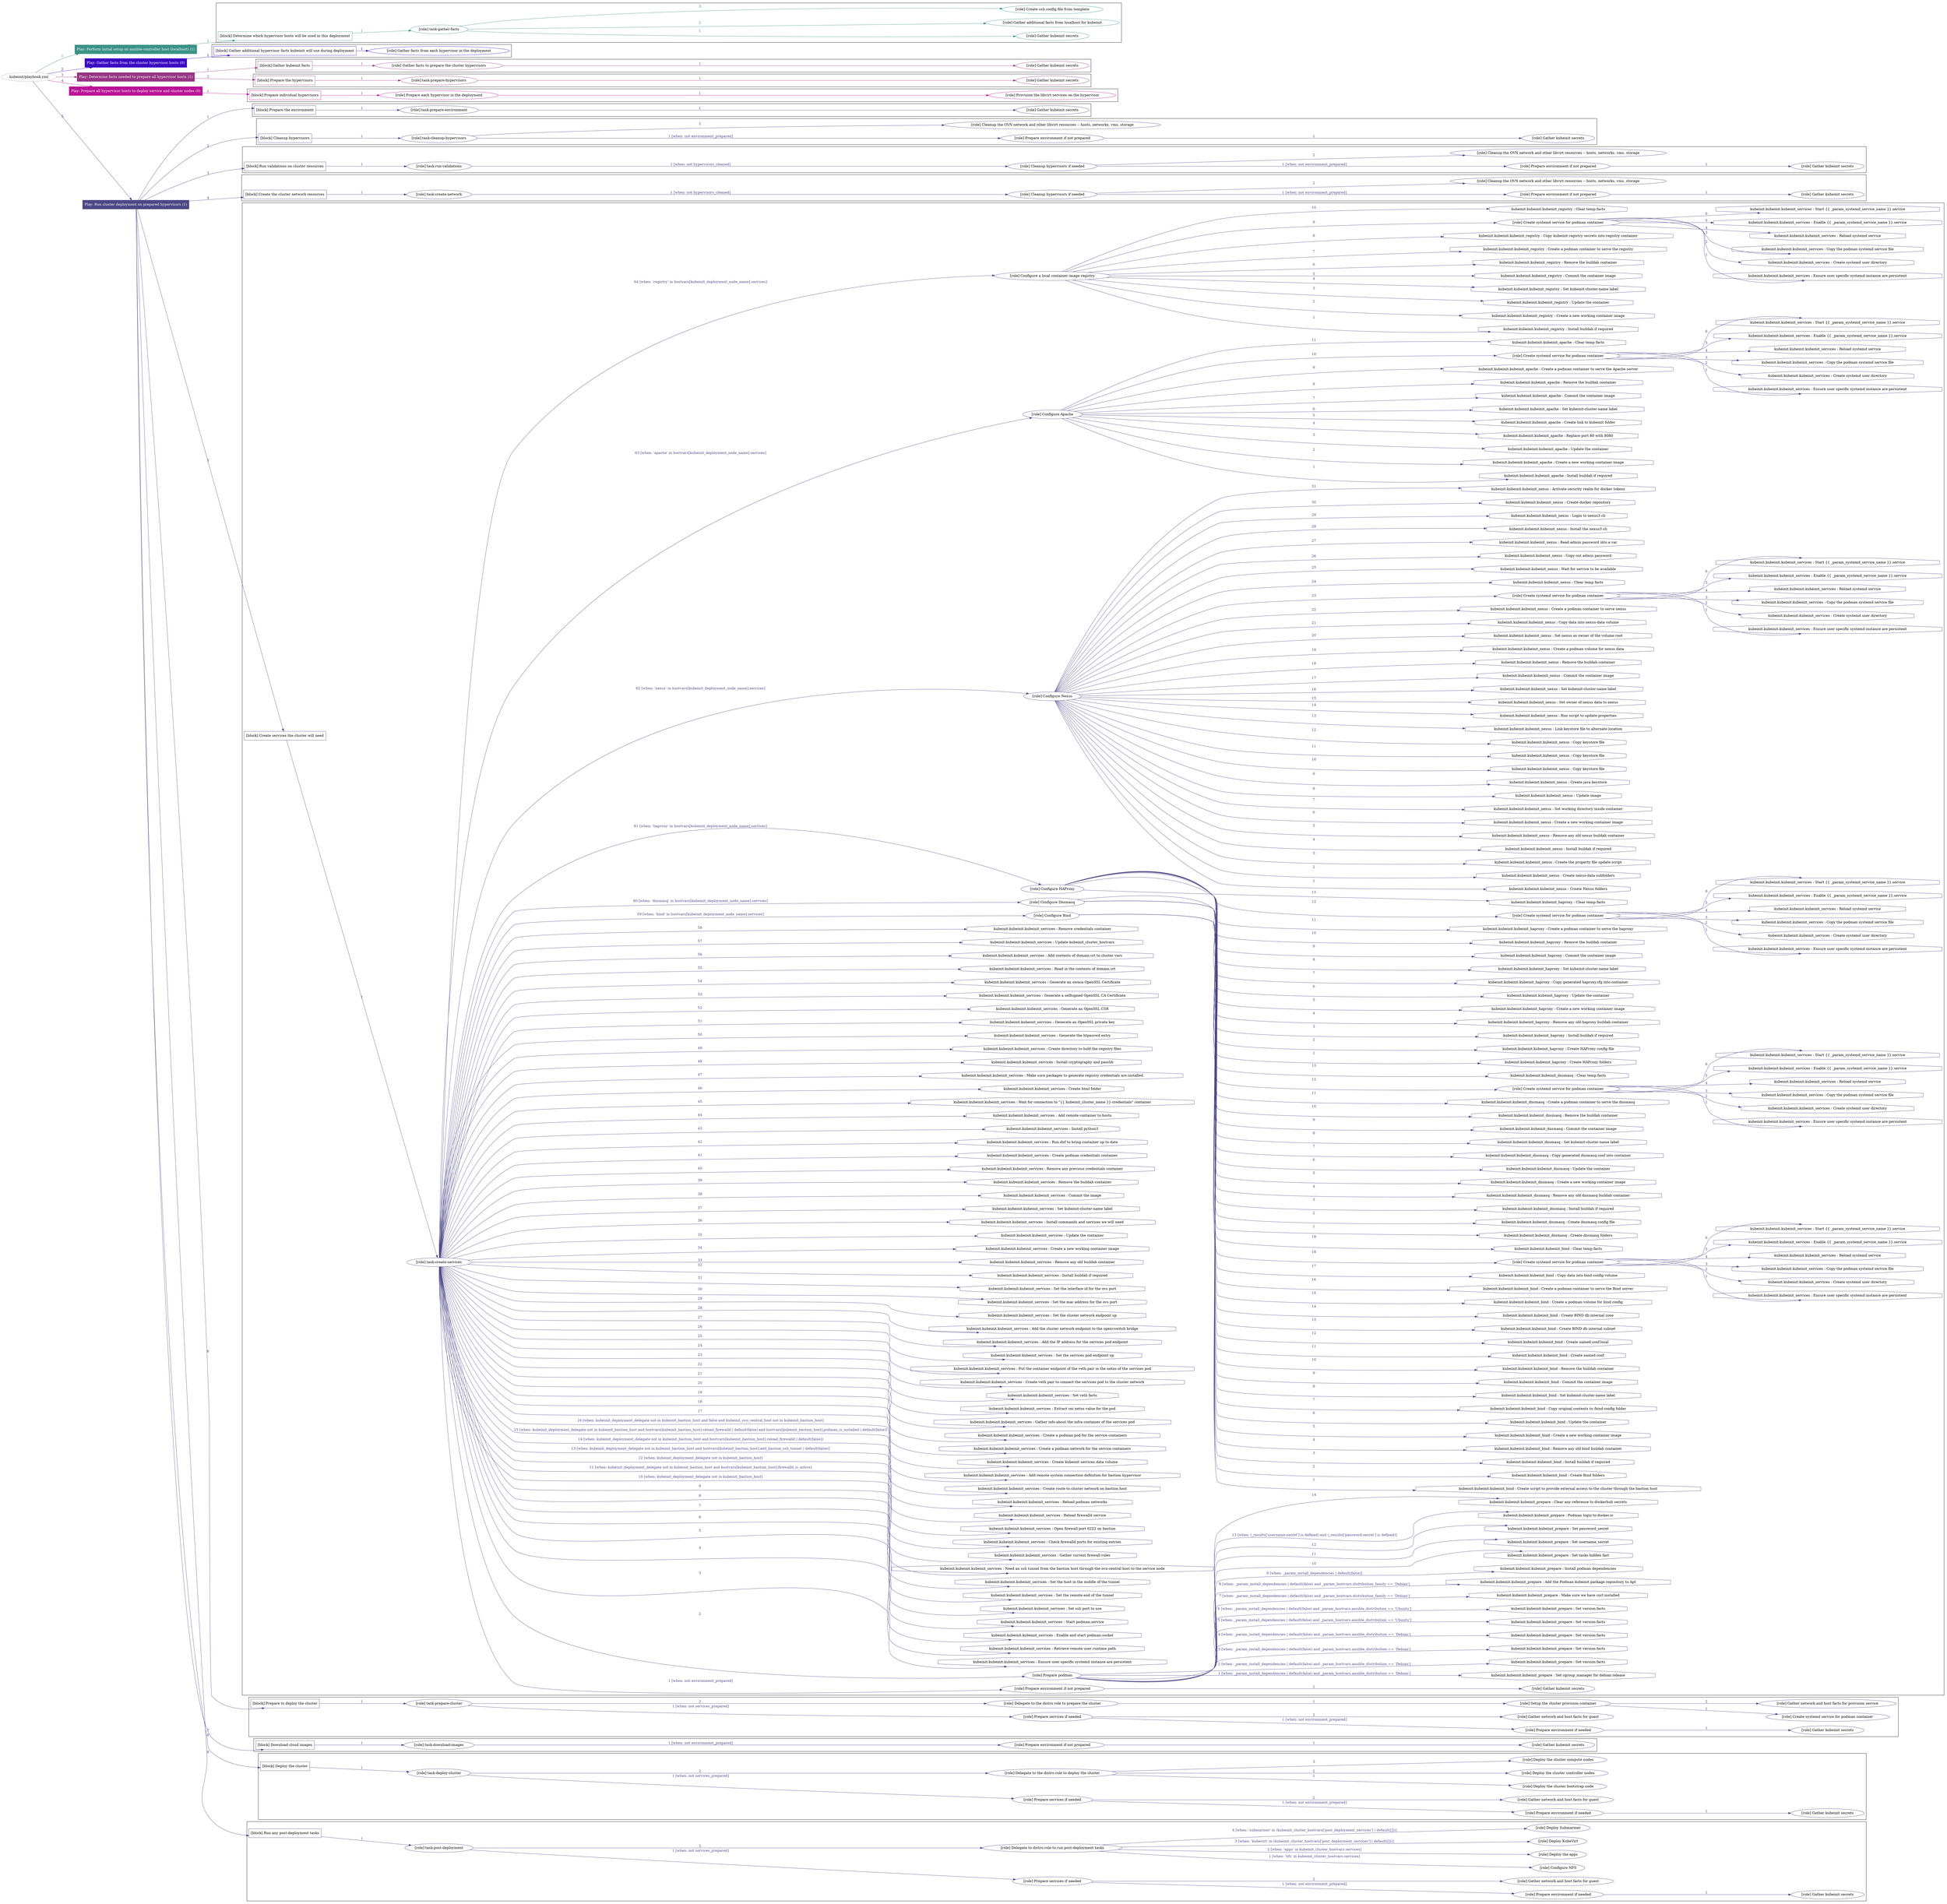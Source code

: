 digraph {
	graph [concentrate=true ordering=in rankdir=LR ratio=fill]
	edge [esep=5 sep=10]
	"kubeinit/playbook.yml" [URL="/home/runner/work/kubeinit/kubeinit/kubeinit/playbook.yml" id=playbook_c0656846 style=dotted]
	"kubeinit/playbook.yml" -> play_f303df62 [label="1 " color="#3a9287" fontcolor="#3a9287" id=edge_aa626865 labeltooltip="1 " tooltip="1 "]
	subgraph "Play: Perform initial setup on ansible-controller host (localhost) (1)" {
		play_f303df62 [label="Play: Perform initial setup on ansible-controller host (localhost) (1)" URL="/home/runner/work/kubeinit/kubeinit/kubeinit/playbook.yml" color="#3a9287" fontcolor="#ffffff" id=play_f303df62 shape=box style=filled tooltip=localhost]
		play_f303df62 -> block_da9cd994 [label=1 color="#3a9287" fontcolor="#3a9287" id=edge_d3740816 labeltooltip=1 tooltip=1]
		subgraph cluster_block_da9cd994 {
			block_da9cd994 [label="[block] Determine which hypervisor hosts will be used in this deployment" URL="/home/runner/work/kubeinit/kubeinit/kubeinit/playbook.yml" color="#3a9287" id=block_da9cd994 labeltooltip="Determine which hypervisor hosts will be used in this deployment" shape=box tooltip="Determine which hypervisor hosts will be used in this deployment"]
			block_da9cd994 -> role_4598fdd9 [label="1 " color="#3a9287" fontcolor="#3a9287" id=edge_6cd64f7e labeltooltip="1 " tooltip="1 "]
			subgraph "task-gather-facts" {
				role_4598fdd9 [label="[role] task-gather-facts" URL="/home/runner/work/kubeinit/kubeinit/kubeinit/playbook.yml" color="#3a9287" id=role_4598fdd9 tooltip="task-gather-facts"]
				role_4598fdd9 -> role_3218e095 [label="1 " color="#3a9287" fontcolor="#3a9287" id=edge_d6ad67b8 labeltooltip="1 " tooltip="1 "]
				subgraph "Gather kubeinit secrets" {
					role_3218e095 [label="[role] Gather kubeinit secrets" URL="/home/runner/.ansible/collections/ansible_collections/kubeinit/kubeinit/roles/kubeinit_prepare/tasks/build_hypervisors_group.yml" color="#3a9287" id=role_3218e095 tooltip="Gather kubeinit secrets"]
				}
				role_4598fdd9 -> role_3f74b6c3 [label="2 " color="#3a9287" fontcolor="#3a9287" id=edge_bcb26198 labeltooltip="2 " tooltip="2 "]
				subgraph "Gather additional facts from localhost for kubeinit" {
					role_3f74b6c3 [label="[role] Gather additional facts from localhost for kubeinit" URL="/home/runner/.ansible/collections/ansible_collections/kubeinit/kubeinit/roles/kubeinit_prepare/tasks/build_hypervisors_group.yml" color="#3a9287" id=role_3f74b6c3 tooltip="Gather additional facts from localhost for kubeinit"]
				}
				role_4598fdd9 -> role_7ee1edc7 [label="3 " color="#3a9287" fontcolor="#3a9287" id=edge_70818a73 labeltooltip="3 " tooltip="3 "]
				subgraph "Create ssh config file from template" {
					role_7ee1edc7 [label="[role] Create ssh config file from template" URL="/home/runner/.ansible/collections/ansible_collections/kubeinit/kubeinit/roles/kubeinit_prepare/tasks/build_hypervisors_group.yml" color="#3a9287" id=role_7ee1edc7 tooltip="Create ssh config file from template"]
				}
			}
		}
	}
	"kubeinit/playbook.yml" -> play_275b04bb [label="2 " color="#3a0ac2" fontcolor="#3a0ac2" id=edge_2eb7076a labeltooltip="2 " tooltip="2 "]
	subgraph "Play: Gather facts from the cluster hypervisor hosts (0)" {
		play_275b04bb [label="Play: Gather facts from the cluster hypervisor hosts (0)" URL="/home/runner/work/kubeinit/kubeinit/kubeinit/playbook.yml" color="#3a0ac2" fontcolor="#ffffff" id=play_275b04bb shape=box style=filled tooltip="Play: Gather facts from the cluster hypervisor hosts (0)"]
		play_275b04bb -> block_f733cb7c [label=1 color="#3a0ac2" fontcolor="#3a0ac2" id=edge_2eaadef0 labeltooltip=1 tooltip=1]
		subgraph cluster_block_f733cb7c {
			block_f733cb7c [label="[block] Gather additional hypervisor facts kubeinit will use during deployment" URL="/home/runner/work/kubeinit/kubeinit/kubeinit/playbook.yml" color="#3a0ac2" id=block_f733cb7c labeltooltip="Gather additional hypervisor facts kubeinit will use during deployment" shape=box tooltip="Gather additional hypervisor facts kubeinit will use during deployment"]
			block_f733cb7c -> role_64f3c0b6 [label="1 " color="#3a0ac2" fontcolor="#3a0ac2" id=edge_a81d27fb labeltooltip="1 " tooltip="1 "]
			subgraph "Gather facts from each hypervisor in the deployment" {
				role_64f3c0b6 [label="[role] Gather facts from each hypervisor in the deployment" URL="/home/runner/work/kubeinit/kubeinit/kubeinit/playbook.yml" color="#3a0ac2" id=role_64f3c0b6 tooltip="Gather facts from each hypervisor in the deployment"]
			}
		}
	}
	"kubeinit/playbook.yml" -> play_018d2281 [label="3 " color="#963683" fontcolor="#963683" id=edge_f334acf4 labeltooltip="3 " tooltip="3 "]
	subgraph "Play: Determine facts needed to prepare all hypervisor hosts (1)" {
		play_018d2281 [label="Play: Determine facts needed to prepare all hypervisor hosts (1)" URL="/home/runner/work/kubeinit/kubeinit/kubeinit/playbook.yml" color="#963683" fontcolor="#ffffff" id=play_018d2281 shape=box style=filled tooltip=localhost]
		play_018d2281 -> block_9c3134bb [label=1 color="#963683" fontcolor="#963683" id=edge_19bd34ee labeltooltip=1 tooltip=1]
		subgraph cluster_block_9c3134bb {
			block_9c3134bb [label="[block] Gather kubeinit facts" URL="/home/runner/work/kubeinit/kubeinit/kubeinit/playbook.yml" color="#963683" id=block_9c3134bb labeltooltip="Gather kubeinit facts" shape=box tooltip="Gather kubeinit facts"]
			block_9c3134bb -> role_490cc685 [label="1 " color="#963683" fontcolor="#963683" id=edge_c2758afd labeltooltip="1 " tooltip="1 "]
			subgraph "Gather facts to prepare the cluster hypervisors" {
				role_490cc685 [label="[role] Gather facts to prepare the cluster hypervisors" URL="/home/runner/work/kubeinit/kubeinit/kubeinit/playbook.yml" color="#963683" id=role_490cc685 tooltip="Gather facts to prepare the cluster hypervisors"]
				role_490cc685 -> role_bbd029f1 [label="1 " color="#963683" fontcolor="#963683" id=edge_e170b663 labeltooltip="1 " tooltip="1 "]
				subgraph "Gather kubeinit secrets" {
					role_bbd029f1 [label="[role] Gather kubeinit secrets" URL="/home/runner/.ansible/collections/ansible_collections/kubeinit/kubeinit/roles/kubeinit_prepare/tasks/gather_kubeinit_facts.yml" color="#963683" id=role_bbd029f1 tooltip="Gather kubeinit secrets"]
				}
			}
		}
		play_018d2281 -> block_64146c9a [label=2 color="#963683" fontcolor="#963683" id=edge_10cb6865 labeltooltip=2 tooltip=2]
		subgraph cluster_block_64146c9a {
			block_64146c9a [label="[block] Prepare the hypervisors" URL="/home/runner/work/kubeinit/kubeinit/kubeinit/playbook.yml" color="#963683" id=block_64146c9a labeltooltip="Prepare the hypervisors" shape=box tooltip="Prepare the hypervisors"]
			block_64146c9a -> role_4a181bbf [label="1 " color="#963683" fontcolor="#963683" id=edge_2067dc8b labeltooltip="1 " tooltip="1 "]
			subgraph "task-prepare-hypervisors" {
				role_4a181bbf [label="[role] task-prepare-hypervisors" URL="/home/runner/work/kubeinit/kubeinit/kubeinit/playbook.yml" color="#963683" id=role_4a181bbf tooltip="task-prepare-hypervisors"]
				role_4a181bbf -> role_91e80b01 [label="1 " color="#963683" fontcolor="#963683" id=edge_43cee9c0 labeltooltip="1 " tooltip="1 "]
				subgraph "Gather kubeinit secrets" {
					role_91e80b01 [label="[role] Gather kubeinit secrets" URL="/home/runner/.ansible/collections/ansible_collections/kubeinit/kubeinit/roles/kubeinit_prepare/tasks/gather_kubeinit_facts.yml" color="#963683" id=role_91e80b01 tooltip="Gather kubeinit secrets"]
				}
			}
		}
	}
	"kubeinit/playbook.yml" -> play_c596f593 [label="4 " color="#b91395" fontcolor="#b91395" id=edge_1eed07ab labeltooltip="4 " tooltip="4 "]
	subgraph "Play: Prepare all hypervisor hosts to deploy service and cluster nodes (0)" {
		play_c596f593 [label="Play: Prepare all hypervisor hosts to deploy service and cluster nodes (0)" URL="/home/runner/work/kubeinit/kubeinit/kubeinit/playbook.yml" color="#b91395" fontcolor="#ffffff" id=play_c596f593 shape=box style=filled tooltip="Play: Prepare all hypervisor hosts to deploy service and cluster nodes (0)"]
		play_c596f593 -> block_6a048e5e [label=1 color="#b91395" fontcolor="#b91395" id=edge_287e0579 labeltooltip=1 tooltip=1]
		subgraph cluster_block_6a048e5e {
			block_6a048e5e [label="[block] Prepare individual hypervisors" URL="/home/runner/work/kubeinit/kubeinit/kubeinit/playbook.yml" color="#b91395" id=block_6a048e5e labeltooltip="Prepare individual hypervisors" shape=box tooltip="Prepare individual hypervisors"]
			block_6a048e5e -> role_9d931510 [label="1 " color="#b91395" fontcolor="#b91395" id=edge_f266dc42 labeltooltip="1 " tooltip="1 "]
			subgraph "Prepare each hypervisor in the deployment" {
				role_9d931510 [label="[role] Prepare each hypervisor in the deployment" URL="/home/runner/work/kubeinit/kubeinit/kubeinit/playbook.yml" color="#b91395" id=role_9d931510 tooltip="Prepare each hypervisor in the deployment"]
				role_9d931510 -> role_24466730 [label="1 " color="#b91395" fontcolor="#b91395" id=edge_a1bd78e8 labeltooltip="1 " tooltip="1 "]
				subgraph "Provision the libvirt services on the hypervisor" {
					role_24466730 [label="[role] Provision the libvirt services on the hypervisor" URL="/home/runner/.ansible/collections/ansible_collections/kubeinit/kubeinit/roles/kubeinit_prepare/tasks/prepare_hypervisor.yml" color="#b91395" id=role_24466730 tooltip="Provision the libvirt services on the hypervisor"]
				}
			}
		}
	}
	"kubeinit/playbook.yml" -> play_5dd9a021 [label="5 " color="#4c4785" fontcolor="#4c4785" id=edge_f6864458 labeltooltip="5 " tooltip="5 "]
	subgraph "Play: Run cluster deployment on prepared hypervisors (1)" {
		play_5dd9a021 [label="Play: Run cluster deployment on prepared hypervisors (1)" URL="/home/runner/work/kubeinit/kubeinit/kubeinit/playbook.yml" color="#4c4785" fontcolor="#ffffff" id=play_5dd9a021 shape=box style=filled tooltip=localhost]
		play_5dd9a021 -> block_39502734 [label=1 color="#4c4785" fontcolor="#4c4785" id=edge_d0bbb075 labeltooltip=1 tooltip=1]
		subgraph cluster_block_39502734 {
			block_39502734 [label="[block] Prepare the environment" URL="/home/runner/work/kubeinit/kubeinit/kubeinit/playbook.yml" color="#4c4785" id=block_39502734 labeltooltip="Prepare the environment" shape=box tooltip="Prepare the environment"]
			block_39502734 -> role_d5d673ed [label="1 " color="#4c4785" fontcolor="#4c4785" id=edge_d92c024c labeltooltip="1 " tooltip="1 "]
			subgraph "task-prepare-environment" {
				role_d5d673ed [label="[role] task-prepare-environment" URL="/home/runner/work/kubeinit/kubeinit/kubeinit/playbook.yml" color="#4c4785" id=role_d5d673ed tooltip="task-prepare-environment"]
				role_d5d673ed -> role_e34840ab [label="1 " color="#4c4785" fontcolor="#4c4785" id=edge_598cda2a labeltooltip="1 " tooltip="1 "]
				subgraph "Gather kubeinit secrets" {
					role_e34840ab [label="[role] Gather kubeinit secrets" URL="/home/runner/.ansible/collections/ansible_collections/kubeinit/kubeinit/roles/kubeinit_prepare/tasks/gather_kubeinit_facts.yml" color="#4c4785" id=role_e34840ab tooltip="Gather kubeinit secrets"]
				}
			}
		}
		play_5dd9a021 -> block_6bd180a4 [label=2 color="#4c4785" fontcolor="#4c4785" id=edge_a7fd3aaf labeltooltip=2 tooltip=2]
		subgraph cluster_block_6bd180a4 {
			block_6bd180a4 [label="[block] Cleanup hypervisors" URL="/home/runner/work/kubeinit/kubeinit/kubeinit/playbook.yml" color="#4c4785" id=block_6bd180a4 labeltooltip="Cleanup hypervisors" shape=box tooltip="Cleanup hypervisors"]
			block_6bd180a4 -> role_35e84a75 [label="1 " color="#4c4785" fontcolor="#4c4785" id=edge_8ae7c2fc labeltooltip="1 " tooltip="1 "]
			subgraph "task-cleanup-hypervisors" {
				role_35e84a75 [label="[role] task-cleanup-hypervisors" URL="/home/runner/work/kubeinit/kubeinit/kubeinit/playbook.yml" color="#4c4785" id=role_35e84a75 tooltip="task-cleanup-hypervisors"]
				role_35e84a75 -> role_f63e9bfd [label="1 [when: not environment_prepared]" color="#4c4785" fontcolor="#4c4785" id=edge_cb89559f labeltooltip="1 [when: not environment_prepared]" tooltip="1 [when: not environment_prepared]"]
				subgraph "Prepare environment if not prepared" {
					role_f63e9bfd [label="[role] Prepare environment if not prepared" URL="/home/runner/.ansible/collections/ansible_collections/kubeinit/kubeinit/roles/kubeinit_prepare/tasks/cleanup_hypervisors.yml" color="#4c4785" id=role_f63e9bfd tooltip="Prepare environment if not prepared"]
					role_f63e9bfd -> role_dd9db3d7 [label="1 " color="#4c4785" fontcolor="#4c4785" id=edge_4316f11e labeltooltip="1 " tooltip="1 "]
					subgraph "Gather kubeinit secrets" {
						role_dd9db3d7 [label="[role] Gather kubeinit secrets" URL="/home/runner/.ansible/collections/ansible_collections/kubeinit/kubeinit/roles/kubeinit_prepare/tasks/gather_kubeinit_facts.yml" color="#4c4785" id=role_dd9db3d7 tooltip="Gather kubeinit secrets"]
					}
				}
				role_35e84a75 -> role_6119ed3e [label="2 " color="#4c4785" fontcolor="#4c4785" id=edge_f385b7de labeltooltip="2 " tooltip="2 "]
				subgraph "Cleanup the OVN network and other libvirt resources -- hosts, networks, vms, storage" {
					role_6119ed3e [label="[role] Cleanup the OVN network and other libvirt resources -- hosts, networks, vms, storage" URL="/home/runner/.ansible/collections/ansible_collections/kubeinit/kubeinit/roles/kubeinit_prepare/tasks/cleanup_hypervisors.yml" color="#4c4785" id=role_6119ed3e tooltip="Cleanup the OVN network and other libvirt resources -- hosts, networks, vms, storage"]
				}
			}
		}
		play_5dd9a021 -> block_8a836064 [label=3 color="#4c4785" fontcolor="#4c4785" id=edge_829ac311 labeltooltip=3 tooltip=3]
		subgraph cluster_block_8a836064 {
			block_8a836064 [label="[block] Run validations on cluster resources" URL="/home/runner/work/kubeinit/kubeinit/kubeinit/playbook.yml" color="#4c4785" id=block_8a836064 labeltooltip="Run validations on cluster resources" shape=box tooltip="Run validations on cluster resources"]
			block_8a836064 -> role_21f48c32 [label="1 " color="#4c4785" fontcolor="#4c4785" id=edge_5513ddd7 labeltooltip="1 " tooltip="1 "]
			subgraph "task-run-validations" {
				role_21f48c32 [label="[role] task-run-validations" URL="/home/runner/work/kubeinit/kubeinit/kubeinit/playbook.yml" color="#4c4785" id=role_21f48c32 tooltip="task-run-validations"]
				role_21f48c32 -> role_8d55e3f0 [label="1 [when: not hypervisors_cleaned]" color="#4c4785" fontcolor="#4c4785" id=edge_77d46aaa labeltooltip="1 [when: not hypervisors_cleaned]" tooltip="1 [when: not hypervisors_cleaned]"]
				subgraph "Cleanup hypervisors if needed" {
					role_8d55e3f0 [label="[role] Cleanup hypervisors if needed" URL="/home/runner/.ansible/collections/ansible_collections/kubeinit/kubeinit/roles/kubeinit_validations/tasks/main.yml" color="#4c4785" id=role_8d55e3f0 tooltip="Cleanup hypervisors if needed"]
					role_8d55e3f0 -> role_c2205e8d [label="1 [when: not environment_prepared]" color="#4c4785" fontcolor="#4c4785" id=edge_832532cb labeltooltip="1 [when: not environment_prepared]" tooltip="1 [when: not environment_prepared]"]
					subgraph "Prepare environment if not prepared" {
						role_c2205e8d [label="[role] Prepare environment if not prepared" URL="/home/runner/.ansible/collections/ansible_collections/kubeinit/kubeinit/roles/kubeinit_prepare/tasks/cleanup_hypervisors.yml" color="#4c4785" id=role_c2205e8d tooltip="Prepare environment if not prepared"]
						role_c2205e8d -> role_812d18ff [label="1 " color="#4c4785" fontcolor="#4c4785" id=edge_d1a68133 labeltooltip="1 " tooltip="1 "]
						subgraph "Gather kubeinit secrets" {
							role_812d18ff [label="[role] Gather kubeinit secrets" URL="/home/runner/.ansible/collections/ansible_collections/kubeinit/kubeinit/roles/kubeinit_prepare/tasks/gather_kubeinit_facts.yml" color="#4c4785" id=role_812d18ff tooltip="Gather kubeinit secrets"]
						}
					}
					role_8d55e3f0 -> role_5ec4e320 [label="2 " color="#4c4785" fontcolor="#4c4785" id=edge_884aaed4 labeltooltip="2 " tooltip="2 "]
					subgraph "Cleanup the OVN network and other libvirt resources -- hosts, networks, vms, storage" {
						role_5ec4e320 [label="[role] Cleanup the OVN network and other libvirt resources -- hosts, networks, vms, storage" URL="/home/runner/.ansible/collections/ansible_collections/kubeinit/kubeinit/roles/kubeinit_prepare/tasks/cleanup_hypervisors.yml" color="#4c4785" id=role_5ec4e320 tooltip="Cleanup the OVN network and other libvirt resources -- hosts, networks, vms, storage"]
					}
				}
			}
		}
		play_5dd9a021 -> block_366bd668 [label=4 color="#4c4785" fontcolor="#4c4785" id=edge_093cca71 labeltooltip=4 tooltip=4]
		subgraph cluster_block_366bd668 {
			block_366bd668 [label="[block] Create the cluster network resources" URL="/home/runner/work/kubeinit/kubeinit/kubeinit/playbook.yml" color="#4c4785" id=block_366bd668 labeltooltip="Create the cluster network resources" shape=box tooltip="Create the cluster network resources"]
			block_366bd668 -> role_372258c1 [label="1 " color="#4c4785" fontcolor="#4c4785" id=edge_897613e5 labeltooltip="1 " tooltip="1 "]
			subgraph "task-create-network" {
				role_372258c1 [label="[role] task-create-network" URL="/home/runner/work/kubeinit/kubeinit/kubeinit/playbook.yml" color="#4c4785" id=role_372258c1 tooltip="task-create-network"]
				role_372258c1 -> role_d4d05ce0 [label="1 [when: not hypervisors_cleaned]" color="#4c4785" fontcolor="#4c4785" id=edge_b2c3a533 labeltooltip="1 [when: not hypervisors_cleaned]" tooltip="1 [when: not hypervisors_cleaned]"]
				subgraph "Cleanup hypervisors if needed" {
					role_d4d05ce0 [label="[role] Cleanup hypervisors if needed" URL="/home/runner/.ansible/collections/ansible_collections/kubeinit/kubeinit/roles/kubeinit_libvirt/tasks/create_network.yml" color="#4c4785" id=role_d4d05ce0 tooltip="Cleanup hypervisors if needed"]
					role_d4d05ce0 -> role_5bf9b7d8 [label="1 [when: not environment_prepared]" color="#4c4785" fontcolor="#4c4785" id=edge_4ed2be95 labeltooltip="1 [when: not environment_prepared]" tooltip="1 [when: not environment_prepared]"]
					subgraph "Prepare environment if not prepared" {
						role_5bf9b7d8 [label="[role] Prepare environment if not prepared" URL="/home/runner/.ansible/collections/ansible_collections/kubeinit/kubeinit/roles/kubeinit_prepare/tasks/cleanup_hypervisors.yml" color="#4c4785" id=role_5bf9b7d8 tooltip="Prepare environment if not prepared"]
						role_5bf9b7d8 -> role_b0150689 [label="1 " color="#4c4785" fontcolor="#4c4785" id=edge_368022c5 labeltooltip="1 " tooltip="1 "]
						subgraph "Gather kubeinit secrets" {
							role_b0150689 [label="[role] Gather kubeinit secrets" URL="/home/runner/.ansible/collections/ansible_collections/kubeinit/kubeinit/roles/kubeinit_prepare/tasks/gather_kubeinit_facts.yml" color="#4c4785" id=role_b0150689 tooltip="Gather kubeinit secrets"]
						}
					}
					role_d4d05ce0 -> role_8bff3b54 [label="2 " color="#4c4785" fontcolor="#4c4785" id=edge_73759740 labeltooltip="2 " tooltip="2 "]
					subgraph "Cleanup the OVN network and other libvirt resources -- hosts, networks, vms, storage" {
						role_8bff3b54 [label="[role] Cleanup the OVN network and other libvirt resources -- hosts, networks, vms, storage" URL="/home/runner/.ansible/collections/ansible_collections/kubeinit/kubeinit/roles/kubeinit_prepare/tasks/cleanup_hypervisors.yml" color="#4c4785" id=role_8bff3b54 tooltip="Cleanup the OVN network and other libvirt resources -- hosts, networks, vms, storage"]
					}
				}
			}
		}
		play_5dd9a021 -> block_68e52b80 [label=5 color="#4c4785" fontcolor="#4c4785" id=edge_31e663d5 labeltooltip=5 tooltip=5]
		subgraph cluster_block_68e52b80 {
			block_68e52b80 [label="[block] Create services the cluster will need" URL="/home/runner/work/kubeinit/kubeinit/kubeinit/playbook.yml" color="#4c4785" id=block_68e52b80 labeltooltip="Create services the cluster will need" shape=box tooltip="Create services the cluster will need"]
			block_68e52b80 -> role_94760c5d [label="1 " color="#4c4785" fontcolor="#4c4785" id=edge_b99df497 labeltooltip="1 " tooltip="1 "]
			subgraph "task-create-services" {
				role_94760c5d [label="[role] task-create-services" URL="/home/runner/work/kubeinit/kubeinit/kubeinit/playbook.yml" color="#4c4785" id=role_94760c5d tooltip="task-create-services"]
				role_94760c5d -> role_9c57d9f8 [label="1 [when: not environment_prepared]" color="#4c4785" fontcolor="#4c4785" id=edge_a7e4d52c labeltooltip="1 [when: not environment_prepared]" tooltip="1 [when: not environment_prepared]"]
				subgraph "Prepare environment if not prepared" {
					role_9c57d9f8 [label="[role] Prepare environment if not prepared" URL="/home/runner/.ansible/collections/ansible_collections/kubeinit/kubeinit/roles/kubeinit_services/tasks/main.yml" color="#4c4785" id=role_9c57d9f8 tooltip="Prepare environment if not prepared"]
					role_9c57d9f8 -> role_51ab2d82 [label="1 " color="#4c4785" fontcolor="#4c4785" id=edge_233c8624 labeltooltip="1 " tooltip="1 "]
					subgraph "Gather kubeinit secrets" {
						role_51ab2d82 [label="[role] Gather kubeinit secrets" URL="/home/runner/.ansible/collections/ansible_collections/kubeinit/kubeinit/roles/kubeinit_prepare/tasks/gather_kubeinit_facts.yml" color="#4c4785" id=role_51ab2d82 tooltip="Gather kubeinit secrets"]
					}
				}
				role_94760c5d -> role_5f1e57be [label="2 " color="#4c4785" fontcolor="#4c4785" id=edge_86a66e29 labeltooltip="2 " tooltip="2 "]
				subgraph "Prepare podman" {
					role_5f1e57be [label="[role] Prepare podman" URL="/home/runner/.ansible/collections/ansible_collections/kubeinit/kubeinit/roles/kubeinit_services/tasks/00_create_service_pod.yml" color="#4c4785" id=role_5f1e57be tooltip="Prepare podman"]
					task_fcc6b987 [label="kubeinit.kubeinit.kubeinit_prepare : Set cgroup_manager for debian release" URL="/home/runner/.ansible/collections/ansible_collections/kubeinit/kubeinit/roles/kubeinit_prepare/tasks/prepare_podman.yml" color="#4c4785" id=task_fcc6b987 shape=octagon tooltip="kubeinit.kubeinit.kubeinit_prepare : Set cgroup_manager for debian release"]
					role_5f1e57be -> task_fcc6b987 [label="1 [when: _param_install_dependencies | default(false) and _param_hostvars.ansible_distribution == 'Debian']" color="#4c4785" fontcolor="#4c4785" id=edge_b2b7300c labeltooltip="1 [when: _param_install_dependencies | default(false) and _param_hostvars.ansible_distribution == 'Debian']" tooltip="1 [when: _param_install_dependencies | default(false) and _param_hostvars.ansible_distribution == 'Debian']"]
					task_3ce37c03 [label="kubeinit.kubeinit.kubeinit_prepare : Set version facts" URL="/home/runner/.ansible/collections/ansible_collections/kubeinit/kubeinit/roles/kubeinit_prepare/tasks/prepare_podman.yml" color="#4c4785" id=task_3ce37c03 shape=octagon tooltip="kubeinit.kubeinit.kubeinit_prepare : Set version facts"]
					role_5f1e57be -> task_3ce37c03 [label="2 [when: _param_install_dependencies | default(false) and _param_hostvars.ansible_distribution == 'Debian']" color="#4c4785" fontcolor="#4c4785" id=edge_793c963b labeltooltip="2 [when: _param_install_dependencies | default(false) and _param_hostvars.ansible_distribution == 'Debian']" tooltip="2 [when: _param_install_dependencies | default(false) and _param_hostvars.ansible_distribution == 'Debian']"]
					task_48d5eb49 [label="kubeinit.kubeinit.kubeinit_prepare : Set version facts" URL="/home/runner/.ansible/collections/ansible_collections/kubeinit/kubeinit/roles/kubeinit_prepare/tasks/prepare_podman.yml" color="#4c4785" id=task_48d5eb49 shape=octagon tooltip="kubeinit.kubeinit.kubeinit_prepare : Set version facts"]
					role_5f1e57be -> task_48d5eb49 [label="3 [when: _param_install_dependencies | default(false) and _param_hostvars.ansible_distribution == 'Debian']" color="#4c4785" fontcolor="#4c4785" id=edge_2eb15a51 labeltooltip="3 [when: _param_install_dependencies | default(false) and _param_hostvars.ansible_distribution == 'Debian']" tooltip="3 [when: _param_install_dependencies | default(false) and _param_hostvars.ansible_distribution == 'Debian']"]
					task_081d0325 [label="kubeinit.kubeinit.kubeinit_prepare : Set version facts" URL="/home/runner/.ansible/collections/ansible_collections/kubeinit/kubeinit/roles/kubeinit_prepare/tasks/prepare_podman.yml" color="#4c4785" id=task_081d0325 shape=octagon tooltip="kubeinit.kubeinit.kubeinit_prepare : Set version facts"]
					role_5f1e57be -> task_081d0325 [label="4 [when: _param_install_dependencies | default(false) and _param_hostvars.ansible_distribution == 'Debian']" color="#4c4785" fontcolor="#4c4785" id=edge_48de2d13 labeltooltip="4 [when: _param_install_dependencies | default(false) and _param_hostvars.ansible_distribution == 'Debian']" tooltip="4 [when: _param_install_dependencies | default(false) and _param_hostvars.ansible_distribution == 'Debian']"]
					task_fa1815c0 [label="kubeinit.kubeinit.kubeinit_prepare : Set version facts" URL="/home/runner/.ansible/collections/ansible_collections/kubeinit/kubeinit/roles/kubeinit_prepare/tasks/prepare_podman.yml" color="#4c4785" id=task_fa1815c0 shape=octagon tooltip="kubeinit.kubeinit.kubeinit_prepare : Set version facts"]
					role_5f1e57be -> task_fa1815c0 [label="5 [when: _param_install_dependencies | default(false) and _param_hostvars.ansible_distribution == 'Ubuntu']" color="#4c4785" fontcolor="#4c4785" id=edge_962ff60d labeltooltip="5 [when: _param_install_dependencies | default(false) and _param_hostvars.ansible_distribution == 'Ubuntu']" tooltip="5 [when: _param_install_dependencies | default(false) and _param_hostvars.ansible_distribution == 'Ubuntu']"]
					task_6a1ee565 [label="kubeinit.kubeinit.kubeinit_prepare : Set version facts" URL="/home/runner/.ansible/collections/ansible_collections/kubeinit/kubeinit/roles/kubeinit_prepare/tasks/prepare_podman.yml" color="#4c4785" id=task_6a1ee565 shape=octagon tooltip="kubeinit.kubeinit.kubeinit_prepare : Set version facts"]
					role_5f1e57be -> task_6a1ee565 [label="6 [when: _param_install_dependencies | default(false) and _param_hostvars.ansible_distribution == 'Ubuntu']" color="#4c4785" fontcolor="#4c4785" id=edge_9c27b71a labeltooltip="6 [when: _param_install_dependencies | default(false) and _param_hostvars.ansible_distribution == 'Ubuntu']" tooltip="6 [when: _param_install_dependencies | default(false) and _param_hostvars.ansible_distribution == 'Ubuntu']"]
					task_dccde58b [label="kubeinit.kubeinit.kubeinit_prepare : Make sure we have curl installed" URL="/home/runner/.ansible/collections/ansible_collections/kubeinit/kubeinit/roles/kubeinit_prepare/tasks/prepare_podman.yml" color="#4c4785" id=task_dccde58b shape=octagon tooltip="kubeinit.kubeinit.kubeinit_prepare : Make sure we have curl installed"]
					role_5f1e57be -> task_dccde58b [label="7 [when: _param_install_dependencies | default(false) and _param_hostvars.distribution_family == 'Debian']" color="#4c4785" fontcolor="#4c4785" id=edge_caabb818 labeltooltip="7 [when: _param_install_dependencies | default(false) and _param_hostvars.distribution_family == 'Debian']" tooltip="7 [when: _param_install_dependencies | default(false) and _param_hostvars.distribution_family == 'Debian']"]
					task_ef8989db [label="kubeinit.kubeinit.kubeinit_prepare : Add the Podman kubeinit package repository to Apt" URL="/home/runner/.ansible/collections/ansible_collections/kubeinit/kubeinit/roles/kubeinit_prepare/tasks/prepare_podman.yml" color="#4c4785" id=task_ef8989db shape=octagon tooltip="kubeinit.kubeinit.kubeinit_prepare : Add the Podman kubeinit package repository to Apt"]
					role_5f1e57be -> task_ef8989db [label="8 [when: _param_install_dependencies | default(false) and _param_hostvars.distribution_family == 'Debian']" color="#4c4785" fontcolor="#4c4785" id=edge_7bba1bf4 labeltooltip="8 [when: _param_install_dependencies | default(false) and _param_hostvars.distribution_family == 'Debian']" tooltip="8 [when: _param_install_dependencies | default(false) and _param_hostvars.distribution_family == 'Debian']"]
					task_848679f6 [label="kubeinit.kubeinit.kubeinit_prepare : Install podman dependencies" URL="/home/runner/.ansible/collections/ansible_collections/kubeinit/kubeinit/roles/kubeinit_prepare/tasks/prepare_podman.yml" color="#4c4785" id=task_848679f6 shape=octagon tooltip="kubeinit.kubeinit.kubeinit_prepare : Install podman dependencies"]
					role_5f1e57be -> task_848679f6 [label="9 [when: _param_install_dependencies | default(false)]" color="#4c4785" fontcolor="#4c4785" id=edge_86ab0fe5 labeltooltip="9 [when: _param_install_dependencies | default(false)]" tooltip="9 [when: _param_install_dependencies | default(false)]"]
					task_2cc9c6a8 [label="kubeinit.kubeinit.kubeinit_prepare : Set tasks-hidden fact" URL="/home/runner/.ansible/collections/ansible_collections/kubeinit/kubeinit/roles/kubeinit_prepare/tasks/prepare_podman.yml" color="#4c4785" id=task_2cc9c6a8 shape=octagon tooltip="kubeinit.kubeinit.kubeinit_prepare : Set tasks-hidden fact"]
					role_5f1e57be -> task_2cc9c6a8 [label="10 " color="#4c4785" fontcolor="#4c4785" id=edge_a3c95ef9 labeltooltip="10 " tooltip="10 "]
					task_89702e38 [label="kubeinit.kubeinit.kubeinit_prepare : Set username_secret" URL="/home/runner/.ansible/collections/ansible_collections/kubeinit/kubeinit/roles/kubeinit_prepare/tasks/prepare_podman.yml" color="#4c4785" id=task_89702e38 shape=octagon tooltip="kubeinit.kubeinit.kubeinit_prepare : Set username_secret"]
					role_5f1e57be -> task_89702e38 [label="11 " color="#4c4785" fontcolor="#4c4785" id=edge_ba963903 labeltooltip="11 " tooltip="11 "]
					task_2603562c [label="kubeinit.kubeinit.kubeinit_prepare : Set password_secret" URL="/home/runner/.ansible/collections/ansible_collections/kubeinit/kubeinit/roles/kubeinit_prepare/tasks/prepare_podman.yml" color="#4c4785" id=task_2603562c shape=octagon tooltip="kubeinit.kubeinit.kubeinit_prepare : Set password_secret"]
					role_5f1e57be -> task_2603562c [label="12 " color="#4c4785" fontcolor="#4c4785" id=edge_bdaccf31 labeltooltip="12 " tooltip="12 "]
					task_a7d1ceed [label="kubeinit.kubeinit.kubeinit_prepare : Podman login to docker.io" URL="/home/runner/.ansible/collections/ansible_collections/kubeinit/kubeinit/roles/kubeinit_prepare/tasks/prepare_podman.yml" color="#4c4785" id=task_a7d1ceed shape=octagon tooltip="kubeinit.kubeinit.kubeinit_prepare : Podman login to docker.io"]
					role_5f1e57be -> task_a7d1ceed [label="13 [when: (_results['username-secret'] is defined) and (_results['password-secret'] is defined)]" color="#4c4785" fontcolor="#4c4785" id=edge_a72e06ce labeltooltip="13 [when: (_results['username-secret'] is defined) and (_results['password-secret'] is defined)]" tooltip="13 [when: (_results['username-secret'] is defined) and (_results['password-secret'] is defined)]"]
					task_7377dd30 [label="kubeinit.kubeinit.kubeinit_prepare : Clear any reference to dockerhub secrets" URL="/home/runner/.ansible/collections/ansible_collections/kubeinit/kubeinit/roles/kubeinit_prepare/tasks/prepare_podman.yml" color="#4c4785" id=task_7377dd30 shape=octagon tooltip="kubeinit.kubeinit.kubeinit_prepare : Clear any reference to dockerhub secrets"]
					role_5f1e57be -> task_7377dd30 [label="14 " color="#4c4785" fontcolor="#4c4785" id=edge_7269e4b5 labeltooltip="14 " tooltip="14 "]
				}
				task_6cf4c0e7 [label="kubeinit.kubeinit.kubeinit_services : Ensure user specific systemd instance are persistent" URL="/home/runner/.ansible/collections/ansible_collections/kubeinit/kubeinit/roles/kubeinit_services/tasks/00_create_service_pod.yml" color="#4c4785" id=task_6cf4c0e7 shape=octagon tooltip="kubeinit.kubeinit.kubeinit_services : Ensure user specific systemd instance are persistent"]
				role_94760c5d -> task_6cf4c0e7 [label="3 " color="#4c4785" fontcolor="#4c4785" id=edge_2c982bc0 labeltooltip="3 " tooltip="3 "]
				task_837e7b19 [label="kubeinit.kubeinit.kubeinit_services : Retrieve remote user runtime path" URL="/home/runner/.ansible/collections/ansible_collections/kubeinit/kubeinit/roles/kubeinit_services/tasks/00_create_service_pod.yml" color="#4c4785" id=task_837e7b19 shape=octagon tooltip="kubeinit.kubeinit.kubeinit_services : Retrieve remote user runtime path"]
				role_94760c5d -> task_837e7b19 [label="4 " color="#4c4785" fontcolor="#4c4785" id=edge_9bcb2ae3 labeltooltip="4 " tooltip="4 "]
				task_cd9a772a [label="kubeinit.kubeinit.kubeinit_services : Enable and start podman.socket" URL="/home/runner/.ansible/collections/ansible_collections/kubeinit/kubeinit/roles/kubeinit_services/tasks/00_create_service_pod.yml" color="#4c4785" id=task_cd9a772a shape=octagon tooltip="kubeinit.kubeinit.kubeinit_services : Enable and start podman.socket"]
				role_94760c5d -> task_cd9a772a [label="5 " color="#4c4785" fontcolor="#4c4785" id=edge_30c790a1 labeltooltip="5 " tooltip="5 "]
				task_a4440d2b [label="kubeinit.kubeinit.kubeinit_services : Start podman.service" URL="/home/runner/.ansible/collections/ansible_collections/kubeinit/kubeinit/roles/kubeinit_services/tasks/00_create_service_pod.yml" color="#4c4785" id=task_a4440d2b shape=octagon tooltip="kubeinit.kubeinit.kubeinit_services : Start podman.service"]
				role_94760c5d -> task_a4440d2b [label="6 " color="#4c4785" fontcolor="#4c4785" id=edge_a07cfc9d labeltooltip="6 " tooltip="6 "]
				task_6123c2f8 [label="kubeinit.kubeinit.kubeinit_services : Set ssh port to use" URL="/home/runner/.ansible/collections/ansible_collections/kubeinit/kubeinit/roles/kubeinit_services/tasks/00_create_service_pod.yml" color="#4c4785" id=task_6123c2f8 shape=octagon tooltip="kubeinit.kubeinit.kubeinit_services : Set ssh port to use"]
				role_94760c5d -> task_6123c2f8 [label="7 " color="#4c4785" fontcolor="#4c4785" id=edge_cd83dd7d labeltooltip="7 " tooltip="7 "]
				task_95cbc7ea [label="kubeinit.kubeinit.kubeinit_services : Set the remote end of the tunnel" URL="/home/runner/.ansible/collections/ansible_collections/kubeinit/kubeinit/roles/kubeinit_services/tasks/00_create_service_pod.yml" color="#4c4785" id=task_95cbc7ea shape=octagon tooltip="kubeinit.kubeinit.kubeinit_services : Set the remote end of the tunnel"]
				role_94760c5d -> task_95cbc7ea [label="8 " color="#4c4785" fontcolor="#4c4785" id=edge_e5d3a67a labeltooltip="8 " tooltip="8 "]
				task_53697683 [label="kubeinit.kubeinit.kubeinit_services : Set the host in the middle of the tunnel" URL="/home/runner/.ansible/collections/ansible_collections/kubeinit/kubeinit/roles/kubeinit_services/tasks/00_create_service_pod.yml" color="#4c4785" id=task_53697683 shape=octagon tooltip="kubeinit.kubeinit.kubeinit_services : Set the host in the middle of the tunnel"]
				role_94760c5d -> task_53697683 [label="9 " color="#4c4785" fontcolor="#4c4785" id=edge_e391b6fd labeltooltip="9 " tooltip="9 "]
				task_cd105922 [label="kubeinit.kubeinit.kubeinit_services : Need an ssh tunnel from the bastion host through the ovn-central host to the service node" URL="/home/runner/.ansible/collections/ansible_collections/kubeinit/kubeinit/roles/kubeinit_services/tasks/00_create_service_pod.yml" color="#4c4785" id=task_cd105922 shape=octagon tooltip="kubeinit.kubeinit.kubeinit_services : Need an ssh tunnel from the bastion host through the ovn-central host to the service node"]
				role_94760c5d -> task_cd105922 [label="10 [when: kubeinit_deployment_delegate not in kubeinit_bastion_host]" color="#4c4785" fontcolor="#4c4785" id=edge_17ef6675 labeltooltip="10 [when: kubeinit_deployment_delegate not in kubeinit_bastion_host]" tooltip="10 [when: kubeinit_deployment_delegate not in kubeinit_bastion_host]"]
				task_2810a9dc [label="kubeinit.kubeinit.kubeinit_services : Gather current firewall rules" URL="/home/runner/.ansible/collections/ansible_collections/kubeinit/kubeinit/roles/kubeinit_services/tasks/00_create_service_pod.yml" color="#4c4785" id=task_2810a9dc shape=octagon tooltip="kubeinit.kubeinit.kubeinit_services : Gather current firewall rules"]
				role_94760c5d -> task_2810a9dc [label="11 [when: kubeinit_deployment_delegate not in kubeinit_bastion_host and hostvars[kubeinit_bastion_host].firewalld_is_active]" color="#4c4785" fontcolor="#4c4785" id=edge_465adca3 labeltooltip="11 [when: kubeinit_deployment_delegate not in kubeinit_bastion_host and hostvars[kubeinit_bastion_host].firewalld_is_active]" tooltip="11 [when: kubeinit_deployment_delegate not in kubeinit_bastion_host and hostvars[kubeinit_bastion_host].firewalld_is_active]"]
				task_52e4cf90 [label="kubeinit.kubeinit.kubeinit_services : Check firewalld ports for existing entries" URL="/home/runner/.ansible/collections/ansible_collections/kubeinit/kubeinit/roles/kubeinit_services/tasks/00_create_service_pod.yml" color="#4c4785" id=task_52e4cf90 shape=octagon tooltip="kubeinit.kubeinit.kubeinit_services : Check firewalld ports for existing entries"]
				role_94760c5d -> task_52e4cf90 [label="12 [when: kubeinit_deployment_delegate not in kubeinit_bastion_host]" color="#4c4785" fontcolor="#4c4785" id=edge_8b26ea4a labeltooltip="12 [when: kubeinit_deployment_delegate not in kubeinit_bastion_host]" tooltip="12 [when: kubeinit_deployment_delegate not in kubeinit_bastion_host]"]
				task_55f94901 [label="kubeinit.kubeinit.kubeinit_services : Open firewall port 6222 on bastion" URL="/home/runner/.ansible/collections/ansible_collections/kubeinit/kubeinit/roles/kubeinit_services/tasks/00_create_service_pod.yml" color="#4c4785" id=task_55f94901 shape=octagon tooltip="kubeinit.kubeinit.kubeinit_services : Open firewall port 6222 on bastion"]
				role_94760c5d -> task_55f94901 [label="13 [when: kubeinit_deployment_delegate not in kubeinit_bastion_host and hostvars[kubeinit_bastion_host].add_bastion_ssh_tunnel | default(false)]" color="#4c4785" fontcolor="#4c4785" id=edge_cefcf3c3 labeltooltip="13 [when: kubeinit_deployment_delegate not in kubeinit_bastion_host and hostvars[kubeinit_bastion_host].add_bastion_ssh_tunnel | default(false)]" tooltip="13 [when: kubeinit_deployment_delegate not in kubeinit_bastion_host and hostvars[kubeinit_bastion_host].add_bastion_ssh_tunnel | default(false)]"]
				task_c18314f4 [label="kubeinit.kubeinit.kubeinit_services : Reload firewalld service" URL="/home/runner/.ansible/collections/ansible_collections/kubeinit/kubeinit/roles/kubeinit_services/tasks/00_create_service_pod.yml" color="#4c4785" id=task_c18314f4 shape=octagon tooltip="kubeinit.kubeinit.kubeinit_services : Reload firewalld service"]
				role_94760c5d -> task_c18314f4 [label="14 [when: kubeinit_deployment_delegate not in kubeinit_bastion_host and hostvars[kubeinit_bastion_host].reload_firewalld | default(false)]" color="#4c4785" fontcolor="#4c4785" id=edge_0318aa48 labeltooltip="14 [when: kubeinit_deployment_delegate not in kubeinit_bastion_host and hostvars[kubeinit_bastion_host].reload_firewalld | default(false)]" tooltip="14 [when: kubeinit_deployment_delegate not in kubeinit_bastion_host and hostvars[kubeinit_bastion_host].reload_firewalld | default(false)]"]
				task_abf45484 [label="kubeinit.kubeinit.kubeinit_services : Reload podman networks" URL="/home/runner/.ansible/collections/ansible_collections/kubeinit/kubeinit/roles/kubeinit_services/tasks/00_create_service_pod.yml" color="#4c4785" id=task_abf45484 shape=octagon tooltip="kubeinit.kubeinit.kubeinit_services : Reload podman networks"]
				role_94760c5d -> task_abf45484 [label="15 [when: kubeinit_deployment_delegate not in kubeinit_bastion_host and hostvars[kubeinit_bastion_host].reload_firewalld | default(false) and hostvars[kubeinit_bastion_host].podman_is_installed | default(false)]" color="#4c4785" fontcolor="#4c4785" id=edge_539733be labeltooltip="15 [when: kubeinit_deployment_delegate not in kubeinit_bastion_host and hostvars[kubeinit_bastion_host].reload_firewalld | default(false) and hostvars[kubeinit_bastion_host].podman_is_installed | default(false)]" tooltip="15 [when: kubeinit_deployment_delegate not in kubeinit_bastion_host and hostvars[kubeinit_bastion_host].reload_firewalld | default(false) and hostvars[kubeinit_bastion_host].podman_is_installed | default(false)]"]
				task_b5d42140 [label="kubeinit.kubeinit.kubeinit_services : Create route to cluster network on bastion host" URL="/home/runner/.ansible/collections/ansible_collections/kubeinit/kubeinit/roles/kubeinit_services/tasks/00_create_service_pod.yml" color="#4c4785" id=task_b5d42140 shape=octagon tooltip="kubeinit.kubeinit.kubeinit_services : Create route to cluster network on bastion host"]
				role_94760c5d -> task_b5d42140 [label="16 [when: kubeinit_deployment_delegate not in kubeinit_bastion_host and false and kubeinit_ovn_central_host not in kubeinit_bastion_host]" color="#4c4785" fontcolor="#4c4785" id=edge_7da6d87e labeltooltip="16 [when: kubeinit_deployment_delegate not in kubeinit_bastion_host and false and kubeinit_ovn_central_host not in kubeinit_bastion_host]" tooltip="16 [when: kubeinit_deployment_delegate not in kubeinit_bastion_host and false and kubeinit_ovn_central_host not in kubeinit_bastion_host]"]
				task_448c7f08 [label="kubeinit.kubeinit.kubeinit_services : Add remote system connection definition for bastion hypervisor" URL="/home/runner/.ansible/collections/ansible_collections/kubeinit/kubeinit/roles/kubeinit_services/tasks/00_create_service_pod.yml" color="#4c4785" id=task_448c7f08 shape=octagon tooltip="kubeinit.kubeinit.kubeinit_services : Add remote system connection definition for bastion hypervisor"]
				role_94760c5d -> task_448c7f08 [label="17 " color="#4c4785" fontcolor="#4c4785" id=edge_1b2ce768 labeltooltip="17 " tooltip="17 "]
				task_98ed4217 [label="kubeinit.kubeinit.kubeinit_services : Create kubeinit services data volume" URL="/home/runner/.ansible/collections/ansible_collections/kubeinit/kubeinit/roles/kubeinit_services/tasks/00_create_service_pod.yml" color="#4c4785" id=task_98ed4217 shape=octagon tooltip="kubeinit.kubeinit.kubeinit_services : Create kubeinit services data volume"]
				role_94760c5d -> task_98ed4217 [label="18 " color="#4c4785" fontcolor="#4c4785" id=edge_b1026872 labeltooltip="18 " tooltip="18 "]
				task_ca4af6d5 [label="kubeinit.kubeinit.kubeinit_services : Create a podman network for the service containers" URL="/home/runner/.ansible/collections/ansible_collections/kubeinit/kubeinit/roles/kubeinit_services/tasks/00_create_service_pod.yml" color="#4c4785" id=task_ca4af6d5 shape=octagon tooltip="kubeinit.kubeinit.kubeinit_services : Create a podman network for the service containers"]
				role_94760c5d -> task_ca4af6d5 [label="19 " color="#4c4785" fontcolor="#4c4785" id=edge_a016b2f3 labeltooltip="19 " tooltip="19 "]
				task_3244ee50 [label="kubeinit.kubeinit.kubeinit_services : Create a podman pod for the service containers" URL="/home/runner/.ansible/collections/ansible_collections/kubeinit/kubeinit/roles/kubeinit_services/tasks/00_create_service_pod.yml" color="#4c4785" id=task_3244ee50 shape=octagon tooltip="kubeinit.kubeinit.kubeinit_services : Create a podman pod for the service containers"]
				role_94760c5d -> task_3244ee50 [label="20 " color="#4c4785" fontcolor="#4c4785" id=edge_e580d809 labeltooltip="20 " tooltip="20 "]
				task_7556a792 [label="kubeinit.kubeinit.kubeinit_services : Gather info about the infra container of the services pod" URL="/home/runner/.ansible/collections/ansible_collections/kubeinit/kubeinit/roles/kubeinit_services/tasks/00_create_service_pod.yml" color="#4c4785" id=task_7556a792 shape=octagon tooltip="kubeinit.kubeinit.kubeinit_services : Gather info about the infra container of the services pod"]
				role_94760c5d -> task_7556a792 [label="21 " color="#4c4785" fontcolor="#4c4785" id=edge_6488f93a labeltooltip="21 " tooltip="21 "]
				task_398ade13 [label="kubeinit.kubeinit.kubeinit_services : Extract cni netns value for the pod" URL="/home/runner/.ansible/collections/ansible_collections/kubeinit/kubeinit/roles/kubeinit_services/tasks/00_create_service_pod.yml" color="#4c4785" id=task_398ade13 shape=octagon tooltip="kubeinit.kubeinit.kubeinit_services : Extract cni netns value for the pod"]
				role_94760c5d -> task_398ade13 [label="22 " color="#4c4785" fontcolor="#4c4785" id=edge_d7b4c93d labeltooltip="22 " tooltip="22 "]
				task_9eabed83 [label="kubeinit.kubeinit.kubeinit_services : Set veth facts" URL="/home/runner/.ansible/collections/ansible_collections/kubeinit/kubeinit/roles/kubeinit_services/tasks/00_create_service_pod.yml" color="#4c4785" id=task_9eabed83 shape=octagon tooltip="kubeinit.kubeinit.kubeinit_services : Set veth facts"]
				role_94760c5d -> task_9eabed83 [label="23 " color="#4c4785" fontcolor="#4c4785" id=edge_29098f59 labeltooltip="23 " tooltip="23 "]
				task_7604335d [label="kubeinit.kubeinit.kubeinit_services : Create veth pair to connect the services pod to the cluster network" URL="/home/runner/.ansible/collections/ansible_collections/kubeinit/kubeinit/roles/kubeinit_services/tasks/00_create_service_pod.yml" color="#4c4785" id=task_7604335d shape=octagon tooltip="kubeinit.kubeinit.kubeinit_services : Create veth pair to connect the services pod to the cluster network"]
				role_94760c5d -> task_7604335d [label="24 " color="#4c4785" fontcolor="#4c4785" id=edge_69c634bc labeltooltip="24 " tooltip="24 "]
				task_269c625b [label="kubeinit.kubeinit.kubeinit_services : Put the container endpoint of the veth pair in the netns of the services pod" URL="/home/runner/.ansible/collections/ansible_collections/kubeinit/kubeinit/roles/kubeinit_services/tasks/00_create_service_pod.yml" color="#4c4785" id=task_269c625b shape=octagon tooltip="kubeinit.kubeinit.kubeinit_services : Put the container endpoint of the veth pair in the netns of the services pod"]
				role_94760c5d -> task_269c625b [label="25 " color="#4c4785" fontcolor="#4c4785" id=edge_d740b7d5 labeltooltip="25 " tooltip="25 "]
				task_7c9c582b [label="kubeinit.kubeinit.kubeinit_services : Set the services pod endpoint up" URL="/home/runner/.ansible/collections/ansible_collections/kubeinit/kubeinit/roles/kubeinit_services/tasks/00_create_service_pod.yml" color="#4c4785" id=task_7c9c582b shape=octagon tooltip="kubeinit.kubeinit.kubeinit_services : Set the services pod endpoint up"]
				role_94760c5d -> task_7c9c582b [label="26 " color="#4c4785" fontcolor="#4c4785" id=edge_0a77b3c9 labeltooltip="26 " tooltip="26 "]
				task_e694b04c [label="kubeinit.kubeinit.kubeinit_services : Add the IP address for the services pod endpoint" URL="/home/runner/.ansible/collections/ansible_collections/kubeinit/kubeinit/roles/kubeinit_services/tasks/00_create_service_pod.yml" color="#4c4785" id=task_e694b04c shape=octagon tooltip="kubeinit.kubeinit.kubeinit_services : Add the IP address for the services pod endpoint"]
				role_94760c5d -> task_e694b04c [label="27 " color="#4c4785" fontcolor="#4c4785" id=edge_f665fe83 labeltooltip="27 " tooltip="27 "]
				task_ee9ac3d1 [label="kubeinit.kubeinit.kubeinit_services : Add the cluster network endpoint to the openvswitch bridge" URL="/home/runner/.ansible/collections/ansible_collections/kubeinit/kubeinit/roles/kubeinit_services/tasks/00_create_service_pod.yml" color="#4c4785" id=task_ee9ac3d1 shape=octagon tooltip="kubeinit.kubeinit.kubeinit_services : Add the cluster network endpoint to the openvswitch bridge"]
				role_94760c5d -> task_ee9ac3d1 [label="28 " color="#4c4785" fontcolor="#4c4785" id=edge_5c3b5d19 labeltooltip="28 " tooltip="28 "]
				task_fb75f7ad [label="kubeinit.kubeinit.kubeinit_services : Set the cluster network endpoint up" URL="/home/runner/.ansible/collections/ansible_collections/kubeinit/kubeinit/roles/kubeinit_services/tasks/00_create_service_pod.yml" color="#4c4785" id=task_fb75f7ad shape=octagon tooltip="kubeinit.kubeinit.kubeinit_services : Set the cluster network endpoint up"]
				role_94760c5d -> task_fb75f7ad [label="29 " color="#4c4785" fontcolor="#4c4785" id=edge_e1fd3052 labeltooltip="29 " tooltip="29 "]
				task_23780a0b [label="kubeinit.kubeinit.kubeinit_services : Set the mac address for the ovs port" URL="/home/runner/.ansible/collections/ansible_collections/kubeinit/kubeinit/roles/kubeinit_services/tasks/00_create_service_pod.yml" color="#4c4785" id=task_23780a0b shape=octagon tooltip="kubeinit.kubeinit.kubeinit_services : Set the mac address for the ovs port"]
				role_94760c5d -> task_23780a0b [label="30 " color="#4c4785" fontcolor="#4c4785" id=edge_a1b0ba61 labeltooltip="30 " tooltip="30 "]
				task_a49bc829 [label="kubeinit.kubeinit.kubeinit_services : Set the interface id for the ovs port" URL="/home/runner/.ansible/collections/ansible_collections/kubeinit/kubeinit/roles/kubeinit_services/tasks/00_create_service_pod.yml" color="#4c4785" id=task_a49bc829 shape=octagon tooltip="kubeinit.kubeinit.kubeinit_services : Set the interface id for the ovs port"]
				role_94760c5d -> task_a49bc829 [label="31 " color="#4c4785" fontcolor="#4c4785" id=edge_0786be23 labeltooltip="31 " tooltip="31 "]
				task_60d33a7d [label="kubeinit.kubeinit.kubeinit_services : Install buildah if required" URL="/home/runner/.ansible/collections/ansible_collections/kubeinit/kubeinit/roles/kubeinit_services/tasks/prepare_credentials.yml" color="#4c4785" id=task_60d33a7d shape=octagon tooltip="kubeinit.kubeinit.kubeinit_services : Install buildah if required"]
				role_94760c5d -> task_60d33a7d [label="32 " color="#4c4785" fontcolor="#4c4785" id=edge_bfdb29e6 labeltooltip="32 " tooltip="32 "]
				task_8d4b60b9 [label="kubeinit.kubeinit.kubeinit_services : Remove any old buildah container" URL="/home/runner/.ansible/collections/ansible_collections/kubeinit/kubeinit/roles/kubeinit_services/tasks/prepare_credentials.yml" color="#4c4785" id=task_8d4b60b9 shape=octagon tooltip="kubeinit.kubeinit.kubeinit_services : Remove any old buildah container"]
				role_94760c5d -> task_8d4b60b9 [label="33 " color="#4c4785" fontcolor="#4c4785" id=edge_567e8309 labeltooltip="33 " tooltip="33 "]
				task_fa645c04 [label="kubeinit.kubeinit.kubeinit_services : Create a new working container image" URL="/home/runner/.ansible/collections/ansible_collections/kubeinit/kubeinit/roles/kubeinit_services/tasks/prepare_credentials.yml" color="#4c4785" id=task_fa645c04 shape=octagon tooltip="kubeinit.kubeinit.kubeinit_services : Create a new working container image"]
				role_94760c5d -> task_fa645c04 [label="34 " color="#4c4785" fontcolor="#4c4785" id=edge_eda81959 labeltooltip="34 " tooltip="34 "]
				task_10a50e57 [label="kubeinit.kubeinit.kubeinit_services : Update the container" URL="/home/runner/.ansible/collections/ansible_collections/kubeinit/kubeinit/roles/kubeinit_services/tasks/prepare_credentials.yml" color="#4c4785" id=task_10a50e57 shape=octagon tooltip="kubeinit.kubeinit.kubeinit_services : Update the container"]
				role_94760c5d -> task_10a50e57 [label="35 " color="#4c4785" fontcolor="#4c4785" id=edge_cd86bdf2 labeltooltip="35 " tooltip="35 "]
				task_c7cd7090 [label="kubeinit.kubeinit.kubeinit_services : Install commands and services we will need" URL="/home/runner/.ansible/collections/ansible_collections/kubeinit/kubeinit/roles/kubeinit_services/tasks/prepare_credentials.yml" color="#4c4785" id=task_c7cd7090 shape=octagon tooltip="kubeinit.kubeinit.kubeinit_services : Install commands and services we will need"]
				role_94760c5d -> task_c7cd7090 [label="36 " color="#4c4785" fontcolor="#4c4785" id=edge_841a4381 labeltooltip="36 " tooltip="36 "]
				task_a2c9712f [label="kubeinit.kubeinit.kubeinit_services : Set kubeinit-cluster-name label" URL="/home/runner/.ansible/collections/ansible_collections/kubeinit/kubeinit/roles/kubeinit_services/tasks/prepare_credentials.yml" color="#4c4785" id=task_a2c9712f shape=octagon tooltip="kubeinit.kubeinit.kubeinit_services : Set kubeinit-cluster-name label"]
				role_94760c5d -> task_a2c9712f [label="37 " color="#4c4785" fontcolor="#4c4785" id=edge_343ada2c labeltooltip="37 " tooltip="37 "]
				task_8c7c99c3 [label="kubeinit.kubeinit.kubeinit_services : Commit the image" URL="/home/runner/.ansible/collections/ansible_collections/kubeinit/kubeinit/roles/kubeinit_services/tasks/prepare_credentials.yml" color="#4c4785" id=task_8c7c99c3 shape=octagon tooltip="kubeinit.kubeinit.kubeinit_services : Commit the image"]
				role_94760c5d -> task_8c7c99c3 [label="38 " color="#4c4785" fontcolor="#4c4785" id=edge_0cb6292f labeltooltip="38 " tooltip="38 "]
				task_b5c8926f [label="kubeinit.kubeinit.kubeinit_services : Remove the buildah container" URL="/home/runner/.ansible/collections/ansible_collections/kubeinit/kubeinit/roles/kubeinit_services/tasks/prepare_credentials.yml" color="#4c4785" id=task_b5c8926f shape=octagon tooltip="kubeinit.kubeinit.kubeinit_services : Remove the buildah container"]
				role_94760c5d -> task_b5c8926f [label="39 " color="#4c4785" fontcolor="#4c4785" id=edge_6ebbfff3 labeltooltip="39 " tooltip="39 "]
				task_b7df2605 [label="kubeinit.kubeinit.kubeinit_services : Remove any previous credentials container" URL="/home/runner/.ansible/collections/ansible_collections/kubeinit/kubeinit/roles/kubeinit_services/tasks/prepare_credentials.yml" color="#4c4785" id=task_b7df2605 shape=octagon tooltip="kubeinit.kubeinit.kubeinit_services : Remove any previous credentials container"]
				role_94760c5d -> task_b7df2605 [label="40 " color="#4c4785" fontcolor="#4c4785" id=edge_2206eddf labeltooltip="40 " tooltip="40 "]
				task_450ef37d [label="kubeinit.kubeinit.kubeinit_services : Create podman credentials container" URL="/home/runner/.ansible/collections/ansible_collections/kubeinit/kubeinit/roles/kubeinit_services/tasks/prepare_credentials.yml" color="#4c4785" id=task_450ef37d shape=octagon tooltip="kubeinit.kubeinit.kubeinit_services : Create podman credentials container"]
				role_94760c5d -> task_450ef37d [label="41 " color="#4c4785" fontcolor="#4c4785" id=edge_58a77be9 labeltooltip="41 " tooltip="41 "]
				task_1d507f94 [label="kubeinit.kubeinit.kubeinit_services : Run dnf to bring container up to date" URL="/home/runner/.ansible/collections/ansible_collections/kubeinit/kubeinit/roles/kubeinit_services/tasks/prepare_credentials.yml" color="#4c4785" id=task_1d507f94 shape=octagon tooltip="kubeinit.kubeinit.kubeinit_services : Run dnf to bring container up to date"]
				role_94760c5d -> task_1d507f94 [label="42 " color="#4c4785" fontcolor="#4c4785" id=edge_a2ec6f6d labeltooltip="42 " tooltip="42 "]
				task_28d44e1a [label="kubeinit.kubeinit.kubeinit_services : Install python3" URL="/home/runner/.ansible/collections/ansible_collections/kubeinit/kubeinit/roles/kubeinit_services/tasks/prepare_credentials.yml" color="#4c4785" id=task_28d44e1a shape=octagon tooltip="kubeinit.kubeinit.kubeinit_services : Install python3"]
				role_94760c5d -> task_28d44e1a [label="43 " color="#4c4785" fontcolor="#4c4785" id=edge_89b9c22b labeltooltip="43 " tooltip="43 "]
				task_d8889f79 [label="kubeinit.kubeinit.kubeinit_services : Add remote container to hosts" URL="/home/runner/.ansible/collections/ansible_collections/kubeinit/kubeinit/roles/kubeinit_services/tasks/prepare_credentials.yml" color="#4c4785" id=task_d8889f79 shape=octagon tooltip="kubeinit.kubeinit.kubeinit_services : Add remote container to hosts"]
				role_94760c5d -> task_d8889f79 [label="44 " color="#4c4785" fontcolor="#4c4785" id=edge_5c2c2dcf labeltooltip="44 " tooltip="44 "]
				task_4d0058d9 [label="kubeinit.kubeinit.kubeinit_services : Wait for connection to &#34;{{ kubeinit_cluster_name }}-credentials&#34; container" URL="/home/runner/.ansible/collections/ansible_collections/kubeinit/kubeinit/roles/kubeinit_services/tasks/prepare_credentials.yml" color="#4c4785" id=task_4d0058d9 shape=octagon tooltip="kubeinit.kubeinit.kubeinit_services : Wait for connection to &#34;{{ kubeinit_cluster_name }}-credentials&#34; container"]
				role_94760c5d -> task_4d0058d9 [label="45 " color="#4c4785" fontcolor="#4c4785" id=edge_215f9b49 labeltooltip="45 " tooltip="45 "]
				task_a8ec1cb0 [label="kubeinit.kubeinit.kubeinit_services : Create html folder" URL="/home/runner/.ansible/collections/ansible_collections/kubeinit/kubeinit/roles/kubeinit_services/tasks/prepare_credentials.yml" color="#4c4785" id=task_a8ec1cb0 shape=octagon tooltip="kubeinit.kubeinit.kubeinit_services : Create html folder"]
				role_94760c5d -> task_a8ec1cb0 [label="46 " color="#4c4785" fontcolor="#4c4785" id=edge_9e36f813 labeltooltip="46 " tooltip="46 "]
				task_a627746d [label="kubeinit.kubeinit.kubeinit_services : Make sure packages to generate registry credentials are installed" URL="/home/runner/.ansible/collections/ansible_collections/kubeinit/kubeinit/roles/kubeinit_services/tasks/prepare_credentials.yml" color="#4c4785" id=task_a627746d shape=octagon tooltip="kubeinit.kubeinit.kubeinit_services : Make sure packages to generate registry credentials are installed"]
				role_94760c5d -> task_a627746d [label="47 " color="#4c4785" fontcolor="#4c4785" id=edge_582e83ad labeltooltip="47 " tooltip="47 "]
				task_ac722285 [label="kubeinit.kubeinit.kubeinit_services : Install cryptography and passlib" URL="/home/runner/.ansible/collections/ansible_collections/kubeinit/kubeinit/roles/kubeinit_services/tasks/prepare_credentials.yml" color="#4c4785" id=task_ac722285 shape=octagon tooltip="kubeinit.kubeinit.kubeinit_services : Install cryptography and passlib"]
				role_94760c5d -> task_ac722285 [label="48 " color="#4c4785" fontcolor="#4c4785" id=edge_5244278e labeltooltip="48 " tooltip="48 "]
				task_7e4d8c68 [label="kubeinit.kubeinit.kubeinit_services : Create directory to hold the registry files" URL="/home/runner/.ansible/collections/ansible_collections/kubeinit/kubeinit/roles/kubeinit_services/tasks/prepare_credentials.yml" color="#4c4785" id=task_7e4d8c68 shape=octagon tooltip="kubeinit.kubeinit.kubeinit_services : Create directory to hold the registry files"]
				role_94760c5d -> task_7e4d8c68 [label="49 " color="#4c4785" fontcolor="#4c4785" id=edge_44d91712 labeltooltip="49 " tooltip="49 "]
				task_be2b9c21 [label="kubeinit.kubeinit.kubeinit_services : Generate the htpasswd entry" URL="/home/runner/.ansible/collections/ansible_collections/kubeinit/kubeinit/roles/kubeinit_services/tasks/prepare_credentials.yml" color="#4c4785" id=task_be2b9c21 shape=octagon tooltip="kubeinit.kubeinit.kubeinit_services : Generate the htpasswd entry"]
				role_94760c5d -> task_be2b9c21 [label="50 " color="#4c4785" fontcolor="#4c4785" id=edge_26fdc803 labeltooltip="50 " tooltip="50 "]
				task_4dd4b708 [label="kubeinit.kubeinit.kubeinit_services : Generate an OpenSSL private key" URL="/home/runner/.ansible/collections/ansible_collections/kubeinit/kubeinit/roles/kubeinit_services/tasks/prepare_credentials.yml" color="#4c4785" id=task_4dd4b708 shape=octagon tooltip="kubeinit.kubeinit.kubeinit_services : Generate an OpenSSL private key"]
				role_94760c5d -> task_4dd4b708 [label="51 " color="#4c4785" fontcolor="#4c4785" id=edge_e09cc2e6 labeltooltip="51 " tooltip="51 "]
				task_280448fe [label="kubeinit.kubeinit.kubeinit_services : Generate an OpenSSL CSR" URL="/home/runner/.ansible/collections/ansible_collections/kubeinit/kubeinit/roles/kubeinit_services/tasks/prepare_credentials.yml" color="#4c4785" id=task_280448fe shape=octagon tooltip="kubeinit.kubeinit.kubeinit_services : Generate an OpenSSL CSR"]
				role_94760c5d -> task_280448fe [label="52 " color="#4c4785" fontcolor="#4c4785" id=edge_262a50f2 labeltooltip="52 " tooltip="52 "]
				task_5923c9e0 [label="kubeinit.kubeinit.kubeinit_services : Generate a selfsigned OpenSSL CA Certificate" URL="/home/runner/.ansible/collections/ansible_collections/kubeinit/kubeinit/roles/kubeinit_services/tasks/prepare_credentials.yml" color="#4c4785" id=task_5923c9e0 shape=octagon tooltip="kubeinit.kubeinit.kubeinit_services : Generate a selfsigned OpenSSL CA Certificate"]
				role_94760c5d -> task_5923c9e0 [label="53 " color="#4c4785" fontcolor="#4c4785" id=edge_7b8be242 labeltooltip="53 " tooltip="53 "]
				task_bfdfba52 [label="kubeinit.kubeinit.kubeinit_services : Generate an ownca OpenSSL Certificate" URL="/home/runner/.ansible/collections/ansible_collections/kubeinit/kubeinit/roles/kubeinit_services/tasks/prepare_credentials.yml" color="#4c4785" id=task_bfdfba52 shape=octagon tooltip="kubeinit.kubeinit.kubeinit_services : Generate an ownca OpenSSL Certificate"]
				role_94760c5d -> task_bfdfba52 [label="54 " color="#4c4785" fontcolor="#4c4785" id=edge_8c2c2404 labeltooltip="54 " tooltip="54 "]
				task_29bd634b [label="kubeinit.kubeinit.kubeinit_services : Read in the contents of domain.crt" URL="/home/runner/.ansible/collections/ansible_collections/kubeinit/kubeinit/roles/kubeinit_services/tasks/prepare_credentials.yml" color="#4c4785" id=task_29bd634b shape=octagon tooltip="kubeinit.kubeinit.kubeinit_services : Read in the contents of domain.crt"]
				role_94760c5d -> task_29bd634b [label="55 " color="#4c4785" fontcolor="#4c4785" id=edge_12da9a7b labeltooltip="55 " tooltip="55 "]
				task_7ee2d2bf [label="kubeinit.kubeinit.kubeinit_services : Add contents of domain.crt to cluster vars" URL="/home/runner/.ansible/collections/ansible_collections/kubeinit/kubeinit/roles/kubeinit_services/tasks/prepare_credentials.yml" color="#4c4785" id=task_7ee2d2bf shape=octagon tooltip="kubeinit.kubeinit.kubeinit_services : Add contents of domain.crt to cluster vars"]
				role_94760c5d -> task_7ee2d2bf [label="56 " color="#4c4785" fontcolor="#4c4785" id=edge_94383029 labeltooltip="56 " tooltip="56 "]
				task_01ed4f67 [label="kubeinit.kubeinit.kubeinit_services : Update kubeinit_cluster_hostvars" URL="/home/runner/.ansible/collections/ansible_collections/kubeinit/kubeinit/roles/kubeinit_services/tasks/prepare_credentials.yml" color="#4c4785" id=task_01ed4f67 shape=octagon tooltip="kubeinit.kubeinit.kubeinit_services : Update kubeinit_cluster_hostvars"]
				role_94760c5d -> task_01ed4f67 [label="57 " color="#4c4785" fontcolor="#4c4785" id=edge_8360f1b3 labeltooltip="57 " tooltip="57 "]
				task_a7b5bfa8 [label="kubeinit.kubeinit.kubeinit_services : Remove credentials container" URL="/home/runner/.ansible/collections/ansible_collections/kubeinit/kubeinit/roles/kubeinit_services/tasks/prepare_credentials.yml" color="#4c4785" id=task_a7b5bfa8 shape=octagon tooltip="kubeinit.kubeinit.kubeinit_services : Remove credentials container"]
				role_94760c5d -> task_a7b5bfa8 [label="58 " color="#4c4785" fontcolor="#4c4785" id=edge_1720aa4c labeltooltip="58 " tooltip="58 "]
				role_94760c5d -> role_19d092de [label="59 [when: 'bind' in hostvars[kubeinit_deployment_node_name].services]" color="#4c4785" fontcolor="#4c4785" id=edge_a6883534 labeltooltip="59 [when: 'bind' in hostvars[kubeinit_deployment_node_name].services]" tooltip="59 [when: 'bind' in hostvars[kubeinit_deployment_node_name].services]"]
				subgraph "Configure Bind" {
					role_19d092de [label="[role] Configure Bind" URL="/home/runner/.ansible/collections/ansible_collections/kubeinit/kubeinit/roles/kubeinit_services/tasks/start_services_containers.yml" color="#4c4785" id=role_19d092de tooltip="Configure Bind"]
					task_516dc099 [label="kubeinit.kubeinit.kubeinit_bind : Create script to provide external access to the cluster through the bastion host" URL="/home/runner/.ansible/collections/ansible_collections/kubeinit/kubeinit/roles/kubeinit_bind/tasks/main.yml" color="#4c4785" id=task_516dc099 shape=octagon tooltip="kubeinit.kubeinit.kubeinit_bind : Create script to provide external access to the cluster through the bastion host"]
					role_19d092de -> task_516dc099 [label="1 " color="#4c4785" fontcolor="#4c4785" id=edge_f875ef91 labeltooltip="1 " tooltip="1 "]
					task_3a259774 [label="kubeinit.kubeinit.kubeinit_bind : Create Bind folders" URL="/home/runner/.ansible/collections/ansible_collections/kubeinit/kubeinit/roles/kubeinit_bind/tasks/main.yml" color="#4c4785" id=task_3a259774 shape=octagon tooltip="kubeinit.kubeinit.kubeinit_bind : Create Bind folders"]
					role_19d092de -> task_3a259774 [label="2 " color="#4c4785" fontcolor="#4c4785" id=edge_78e3b386 labeltooltip="2 " tooltip="2 "]
					task_20c87ca7 [label="kubeinit.kubeinit.kubeinit_bind : Install buildah if required" URL="/home/runner/.ansible/collections/ansible_collections/kubeinit/kubeinit/roles/kubeinit_bind/tasks/main.yml" color="#4c4785" id=task_20c87ca7 shape=octagon tooltip="kubeinit.kubeinit.kubeinit_bind : Install buildah if required"]
					role_19d092de -> task_20c87ca7 [label="3 " color="#4c4785" fontcolor="#4c4785" id=edge_eceb032c labeltooltip="3 " tooltip="3 "]
					task_22d22054 [label="kubeinit.kubeinit.kubeinit_bind : Remove any old bind buildah container" URL="/home/runner/.ansible/collections/ansible_collections/kubeinit/kubeinit/roles/kubeinit_bind/tasks/main.yml" color="#4c4785" id=task_22d22054 shape=octagon tooltip="kubeinit.kubeinit.kubeinit_bind : Remove any old bind buildah container"]
					role_19d092de -> task_22d22054 [label="4 " color="#4c4785" fontcolor="#4c4785" id=edge_336dbc98 labeltooltip="4 " tooltip="4 "]
					task_6bafe404 [label="kubeinit.kubeinit.kubeinit_bind : Create a new working container image" URL="/home/runner/.ansible/collections/ansible_collections/kubeinit/kubeinit/roles/kubeinit_bind/tasks/main.yml" color="#4c4785" id=task_6bafe404 shape=octagon tooltip="kubeinit.kubeinit.kubeinit_bind : Create a new working container image"]
					role_19d092de -> task_6bafe404 [label="5 " color="#4c4785" fontcolor="#4c4785" id=edge_422b7616 labeltooltip="5 " tooltip="5 "]
					task_df39f144 [label="kubeinit.kubeinit.kubeinit_bind : Update the container" URL="/home/runner/.ansible/collections/ansible_collections/kubeinit/kubeinit/roles/kubeinit_bind/tasks/main.yml" color="#4c4785" id=task_df39f144 shape=octagon tooltip="kubeinit.kubeinit.kubeinit_bind : Update the container"]
					role_19d092de -> task_df39f144 [label="6 " color="#4c4785" fontcolor="#4c4785" id=edge_bd68bc33 labeltooltip="6 " tooltip="6 "]
					task_b0ca7265 [label="kubeinit.kubeinit.kubeinit_bind : Copy original contents to /bind-config folder" URL="/home/runner/.ansible/collections/ansible_collections/kubeinit/kubeinit/roles/kubeinit_bind/tasks/main.yml" color="#4c4785" id=task_b0ca7265 shape=octagon tooltip="kubeinit.kubeinit.kubeinit_bind : Copy original contents to /bind-config folder"]
					role_19d092de -> task_b0ca7265 [label="7 " color="#4c4785" fontcolor="#4c4785" id=edge_6203174d labeltooltip="7 " tooltip="7 "]
					task_4ae790d8 [label="kubeinit.kubeinit.kubeinit_bind : Set kubeinit-cluster-name label" URL="/home/runner/.ansible/collections/ansible_collections/kubeinit/kubeinit/roles/kubeinit_bind/tasks/main.yml" color="#4c4785" id=task_4ae790d8 shape=octagon tooltip="kubeinit.kubeinit.kubeinit_bind : Set kubeinit-cluster-name label"]
					role_19d092de -> task_4ae790d8 [label="8 " color="#4c4785" fontcolor="#4c4785" id=edge_a92dbcd8 labeltooltip="8 " tooltip="8 "]
					task_4933fc89 [label="kubeinit.kubeinit.kubeinit_bind : Commit the container image" URL="/home/runner/.ansible/collections/ansible_collections/kubeinit/kubeinit/roles/kubeinit_bind/tasks/main.yml" color="#4c4785" id=task_4933fc89 shape=octagon tooltip="kubeinit.kubeinit.kubeinit_bind : Commit the container image"]
					role_19d092de -> task_4933fc89 [label="9 " color="#4c4785" fontcolor="#4c4785" id=edge_fd293e13 labeltooltip="9 " tooltip="9 "]
					task_c1da033b [label="kubeinit.kubeinit.kubeinit_bind : Remove the buildah container" URL="/home/runner/.ansible/collections/ansible_collections/kubeinit/kubeinit/roles/kubeinit_bind/tasks/main.yml" color="#4c4785" id=task_c1da033b shape=octagon tooltip="kubeinit.kubeinit.kubeinit_bind : Remove the buildah container"]
					role_19d092de -> task_c1da033b [label="10 " color="#4c4785" fontcolor="#4c4785" id=edge_0d6101e3 labeltooltip="10 " tooltip="10 "]
					task_d97566a2 [label="kubeinit.kubeinit.kubeinit_bind : Create named.conf" URL="/home/runner/.ansible/collections/ansible_collections/kubeinit/kubeinit/roles/kubeinit_bind/tasks/main.yml" color="#4c4785" id=task_d97566a2 shape=octagon tooltip="kubeinit.kubeinit.kubeinit_bind : Create named.conf"]
					role_19d092de -> task_d97566a2 [label="11 " color="#4c4785" fontcolor="#4c4785" id=edge_3c72166c labeltooltip="11 " tooltip="11 "]
					task_4134c0b7 [label="kubeinit.kubeinit.kubeinit_bind : Create named.conf.local" URL="/home/runner/.ansible/collections/ansible_collections/kubeinit/kubeinit/roles/kubeinit_bind/tasks/main.yml" color="#4c4785" id=task_4134c0b7 shape=octagon tooltip="kubeinit.kubeinit.kubeinit_bind : Create named.conf.local"]
					role_19d092de -> task_4134c0b7 [label="12 " color="#4c4785" fontcolor="#4c4785" id=edge_6ea8b2d0 labeltooltip="12 " tooltip="12 "]
					task_be02b2ba [label="kubeinit.kubeinit.kubeinit_bind : Create BIND db internal subnet" URL="/home/runner/.ansible/collections/ansible_collections/kubeinit/kubeinit/roles/kubeinit_bind/tasks/main.yml" color="#4c4785" id=task_be02b2ba shape=octagon tooltip="kubeinit.kubeinit.kubeinit_bind : Create BIND db internal subnet"]
					role_19d092de -> task_be02b2ba [label="13 " color="#4c4785" fontcolor="#4c4785" id=edge_616d46e5 labeltooltip="13 " tooltip="13 "]
					task_fddc723a [label="kubeinit.kubeinit.kubeinit_bind : Create BIND db internal zone" URL="/home/runner/.ansible/collections/ansible_collections/kubeinit/kubeinit/roles/kubeinit_bind/tasks/main.yml" color="#4c4785" id=task_fddc723a shape=octagon tooltip="kubeinit.kubeinit.kubeinit_bind : Create BIND db internal zone"]
					role_19d092de -> task_fddc723a [label="14 " color="#4c4785" fontcolor="#4c4785" id=edge_00da8efd labeltooltip="14 " tooltip="14 "]
					task_510e6eb8 [label="kubeinit.kubeinit.kubeinit_bind : Create a podman volume for bind config" URL="/home/runner/.ansible/collections/ansible_collections/kubeinit/kubeinit/roles/kubeinit_bind/tasks/main.yml" color="#4c4785" id=task_510e6eb8 shape=octagon tooltip="kubeinit.kubeinit.kubeinit_bind : Create a podman volume for bind config"]
					role_19d092de -> task_510e6eb8 [label="15 " color="#4c4785" fontcolor="#4c4785" id=edge_b4a5932d labeltooltip="15 " tooltip="15 "]
					task_68dea17f [label="kubeinit.kubeinit.kubeinit_bind : Create a podman container to serve the Bind server" URL="/home/runner/.ansible/collections/ansible_collections/kubeinit/kubeinit/roles/kubeinit_bind/tasks/main.yml" color="#4c4785" id=task_68dea17f shape=octagon tooltip="kubeinit.kubeinit.kubeinit_bind : Create a podman container to serve the Bind server"]
					role_19d092de -> task_68dea17f [label="16 " color="#4c4785" fontcolor="#4c4785" id=edge_c2310669 labeltooltip="16 " tooltip="16 "]
					task_5a1ebbd7 [label="kubeinit.kubeinit.kubeinit_bind : Copy data into bind config volume" URL="/home/runner/.ansible/collections/ansible_collections/kubeinit/kubeinit/roles/kubeinit_bind/tasks/main.yml" color="#4c4785" id=task_5a1ebbd7 shape=octagon tooltip="kubeinit.kubeinit.kubeinit_bind : Copy data into bind config volume"]
					role_19d092de -> task_5a1ebbd7 [label="17 " color="#4c4785" fontcolor="#4c4785" id=edge_dcc88751 labeltooltip="17 " tooltip="17 "]
					role_19d092de -> role_110eb72c [label="18 " color="#4c4785" fontcolor="#4c4785" id=edge_73b643fe labeltooltip="18 " tooltip="18 "]
					subgraph "Create systemd service for podman container" {
						role_110eb72c [label="[role] Create systemd service for podman container" URL="/home/runner/.ansible/collections/ansible_collections/kubeinit/kubeinit/roles/kubeinit_bind/tasks/main.yml" color="#4c4785" id=role_110eb72c tooltip="Create systemd service for podman container"]
						task_8cc97b0c [label="kubeinit.kubeinit.kubeinit_services : Ensure user specific systemd instance are persistent" URL="/home/runner/.ansible/collections/ansible_collections/kubeinit/kubeinit/roles/kubeinit_services/tasks/create_managed_service.yml" color="#4c4785" id=task_8cc97b0c shape=octagon tooltip="kubeinit.kubeinit.kubeinit_services : Ensure user specific systemd instance are persistent"]
						role_110eb72c -> task_8cc97b0c [label="1 " color="#4c4785" fontcolor="#4c4785" id=edge_41de1990 labeltooltip="1 " tooltip="1 "]
						task_7d49bb07 [label="kubeinit.kubeinit.kubeinit_services : Create systemd user directory" URL="/home/runner/.ansible/collections/ansible_collections/kubeinit/kubeinit/roles/kubeinit_services/tasks/create_managed_service.yml" color="#4c4785" id=task_7d49bb07 shape=octagon tooltip="kubeinit.kubeinit.kubeinit_services : Create systemd user directory"]
						role_110eb72c -> task_7d49bb07 [label="2 " color="#4c4785" fontcolor="#4c4785" id=edge_d4759923 labeltooltip="2 " tooltip="2 "]
						task_2166f197 [label="kubeinit.kubeinit.kubeinit_services : Copy the podman systemd service file" URL="/home/runner/.ansible/collections/ansible_collections/kubeinit/kubeinit/roles/kubeinit_services/tasks/create_managed_service.yml" color="#4c4785" id=task_2166f197 shape=octagon tooltip="kubeinit.kubeinit.kubeinit_services : Copy the podman systemd service file"]
						role_110eb72c -> task_2166f197 [label="3 " color="#4c4785" fontcolor="#4c4785" id=edge_4c2a1cde labeltooltip="3 " tooltip="3 "]
						task_73901610 [label="kubeinit.kubeinit.kubeinit_services : Reload systemd service" URL="/home/runner/.ansible/collections/ansible_collections/kubeinit/kubeinit/roles/kubeinit_services/tasks/create_managed_service.yml" color="#4c4785" id=task_73901610 shape=octagon tooltip="kubeinit.kubeinit.kubeinit_services : Reload systemd service"]
						role_110eb72c -> task_73901610 [label="4 " color="#4c4785" fontcolor="#4c4785" id=edge_b3c44228 labeltooltip="4 " tooltip="4 "]
						task_b17155a4 [label="kubeinit.kubeinit.kubeinit_services : Enable {{ _param_systemd_service_name }}.service" URL="/home/runner/.ansible/collections/ansible_collections/kubeinit/kubeinit/roles/kubeinit_services/tasks/create_managed_service.yml" color="#4c4785" id=task_b17155a4 shape=octagon tooltip="kubeinit.kubeinit.kubeinit_services : Enable {{ _param_systemd_service_name }}.service"]
						role_110eb72c -> task_b17155a4 [label="5 " color="#4c4785" fontcolor="#4c4785" id=edge_da0fb823 labeltooltip="5 " tooltip="5 "]
						task_7a67f6fa [label="kubeinit.kubeinit.kubeinit_services : Start {{ _param_systemd_service_name }}.service" URL="/home/runner/.ansible/collections/ansible_collections/kubeinit/kubeinit/roles/kubeinit_services/tasks/create_managed_service.yml" color="#4c4785" id=task_7a67f6fa shape=octagon tooltip="kubeinit.kubeinit.kubeinit_services : Start {{ _param_systemd_service_name }}.service"]
						role_110eb72c -> task_7a67f6fa [label="6 " color="#4c4785" fontcolor="#4c4785" id=edge_59080ebd labeltooltip="6 " tooltip="6 "]
					}
					task_94312195 [label="kubeinit.kubeinit.kubeinit_bind : Clear temp facts" URL="/home/runner/.ansible/collections/ansible_collections/kubeinit/kubeinit/roles/kubeinit_bind/tasks/main.yml" color="#4c4785" id=task_94312195 shape=octagon tooltip="kubeinit.kubeinit.kubeinit_bind : Clear temp facts"]
					role_19d092de -> task_94312195 [label="19 " color="#4c4785" fontcolor="#4c4785" id=edge_74a77e68 labeltooltip="19 " tooltip="19 "]
				}
				role_94760c5d -> role_013fee7c [label="60 [when: 'dnsmasq' in hostvars[kubeinit_deployment_node_name].services]" color="#4c4785" fontcolor="#4c4785" id=edge_7b692ede labeltooltip="60 [when: 'dnsmasq' in hostvars[kubeinit_deployment_node_name].services]" tooltip="60 [when: 'dnsmasq' in hostvars[kubeinit_deployment_node_name].services]"]
				subgraph "Configure Dnsmasq" {
					role_013fee7c [label="[role] Configure Dnsmasq" URL="/home/runner/.ansible/collections/ansible_collections/kubeinit/kubeinit/roles/kubeinit_services/tasks/start_services_containers.yml" color="#4c4785" id=role_013fee7c tooltip="Configure Dnsmasq"]
					task_29b05732 [label="kubeinit.kubeinit.kubeinit_dnsmasq : Create dnsmasq folders" URL="/home/runner/.ansible/collections/ansible_collections/kubeinit/kubeinit/roles/kubeinit_dnsmasq/tasks/main.yml" color="#4c4785" id=task_29b05732 shape=octagon tooltip="kubeinit.kubeinit.kubeinit_dnsmasq : Create dnsmasq folders"]
					role_013fee7c -> task_29b05732 [label="1 " color="#4c4785" fontcolor="#4c4785" id=edge_45e91c45 labeltooltip="1 " tooltip="1 "]
					task_7e937bf3 [label="kubeinit.kubeinit.kubeinit_dnsmasq : Create dnsmasq config file" URL="/home/runner/.ansible/collections/ansible_collections/kubeinit/kubeinit/roles/kubeinit_dnsmasq/tasks/main.yml" color="#4c4785" id=task_7e937bf3 shape=octagon tooltip="kubeinit.kubeinit.kubeinit_dnsmasq : Create dnsmasq config file"]
					role_013fee7c -> task_7e937bf3 [label="2 " color="#4c4785" fontcolor="#4c4785" id=edge_fe479dde labeltooltip="2 " tooltip="2 "]
					task_8408ad9a [label="kubeinit.kubeinit.kubeinit_dnsmasq : Install buildah if required" URL="/home/runner/.ansible/collections/ansible_collections/kubeinit/kubeinit/roles/kubeinit_dnsmasq/tasks/main.yml" color="#4c4785" id=task_8408ad9a shape=octagon tooltip="kubeinit.kubeinit.kubeinit_dnsmasq : Install buildah if required"]
					role_013fee7c -> task_8408ad9a [label="3 " color="#4c4785" fontcolor="#4c4785" id=edge_5da4400e labeltooltip="3 " tooltip="3 "]
					task_336c7b32 [label="kubeinit.kubeinit.kubeinit_dnsmasq : Remove any old dnsmasq buildah container" URL="/home/runner/.ansible/collections/ansible_collections/kubeinit/kubeinit/roles/kubeinit_dnsmasq/tasks/main.yml" color="#4c4785" id=task_336c7b32 shape=octagon tooltip="kubeinit.kubeinit.kubeinit_dnsmasq : Remove any old dnsmasq buildah container"]
					role_013fee7c -> task_336c7b32 [label="4 " color="#4c4785" fontcolor="#4c4785" id=edge_7480314a labeltooltip="4 " tooltip="4 "]
					task_715699c4 [label="kubeinit.kubeinit.kubeinit_dnsmasq : Create a new working container image" URL="/home/runner/.ansible/collections/ansible_collections/kubeinit/kubeinit/roles/kubeinit_dnsmasq/tasks/main.yml" color="#4c4785" id=task_715699c4 shape=octagon tooltip="kubeinit.kubeinit.kubeinit_dnsmasq : Create a new working container image"]
					role_013fee7c -> task_715699c4 [label="5 " color="#4c4785" fontcolor="#4c4785" id=edge_14b30a28 labeltooltip="5 " tooltip="5 "]
					task_f340d86a [label="kubeinit.kubeinit.kubeinit_dnsmasq : Update the container" URL="/home/runner/.ansible/collections/ansible_collections/kubeinit/kubeinit/roles/kubeinit_dnsmasq/tasks/main.yml" color="#4c4785" id=task_f340d86a shape=octagon tooltip="kubeinit.kubeinit.kubeinit_dnsmasq : Update the container"]
					role_013fee7c -> task_f340d86a [label="6 " color="#4c4785" fontcolor="#4c4785" id=edge_56a85e1e labeltooltip="6 " tooltip="6 "]
					task_5df15f24 [label="kubeinit.kubeinit.kubeinit_dnsmasq : Copy generated dnsmasq.conf into container" URL="/home/runner/.ansible/collections/ansible_collections/kubeinit/kubeinit/roles/kubeinit_dnsmasq/tasks/main.yml" color="#4c4785" id=task_5df15f24 shape=octagon tooltip="kubeinit.kubeinit.kubeinit_dnsmasq : Copy generated dnsmasq.conf into container"]
					role_013fee7c -> task_5df15f24 [label="7 " color="#4c4785" fontcolor="#4c4785" id=edge_6d55ed16 labeltooltip="7 " tooltip="7 "]
					task_ab3c2e73 [label="kubeinit.kubeinit.kubeinit_dnsmasq : Set kubeinit-cluster-name label" URL="/home/runner/.ansible/collections/ansible_collections/kubeinit/kubeinit/roles/kubeinit_dnsmasq/tasks/main.yml" color="#4c4785" id=task_ab3c2e73 shape=octagon tooltip="kubeinit.kubeinit.kubeinit_dnsmasq : Set kubeinit-cluster-name label"]
					role_013fee7c -> task_ab3c2e73 [label="8 " color="#4c4785" fontcolor="#4c4785" id=edge_aac6ddbe labeltooltip="8 " tooltip="8 "]
					task_dec4b55f [label="kubeinit.kubeinit.kubeinit_dnsmasq : Commit the container image" URL="/home/runner/.ansible/collections/ansible_collections/kubeinit/kubeinit/roles/kubeinit_dnsmasq/tasks/main.yml" color="#4c4785" id=task_dec4b55f shape=octagon tooltip="kubeinit.kubeinit.kubeinit_dnsmasq : Commit the container image"]
					role_013fee7c -> task_dec4b55f [label="9 " color="#4c4785" fontcolor="#4c4785" id=edge_d6d09390 labeltooltip="9 " tooltip="9 "]
					task_8b84729d [label="kubeinit.kubeinit.kubeinit_dnsmasq : Remove the buildah container" URL="/home/runner/.ansible/collections/ansible_collections/kubeinit/kubeinit/roles/kubeinit_dnsmasq/tasks/main.yml" color="#4c4785" id=task_8b84729d shape=octagon tooltip="kubeinit.kubeinit.kubeinit_dnsmasq : Remove the buildah container"]
					role_013fee7c -> task_8b84729d [label="10 " color="#4c4785" fontcolor="#4c4785" id=edge_6dfb6888 labeltooltip="10 " tooltip="10 "]
					task_eee7cd19 [label="kubeinit.kubeinit.kubeinit_dnsmasq : Create a podman container to serve the dnsmasq" URL="/home/runner/.ansible/collections/ansible_collections/kubeinit/kubeinit/roles/kubeinit_dnsmasq/tasks/main.yml" color="#4c4785" id=task_eee7cd19 shape=octagon tooltip="kubeinit.kubeinit.kubeinit_dnsmasq : Create a podman container to serve the dnsmasq"]
					role_013fee7c -> task_eee7cd19 [label="11 " color="#4c4785" fontcolor="#4c4785" id=edge_eeef6c63 labeltooltip="11 " tooltip="11 "]
					role_013fee7c -> role_b4fe052b [label="12 " color="#4c4785" fontcolor="#4c4785" id=edge_c371638f labeltooltip="12 " tooltip="12 "]
					subgraph "Create systemd service for podman container" {
						role_b4fe052b [label="[role] Create systemd service for podman container" URL="/home/runner/.ansible/collections/ansible_collections/kubeinit/kubeinit/roles/kubeinit_dnsmasq/tasks/main.yml" color="#4c4785" id=role_b4fe052b tooltip="Create systemd service for podman container"]
						task_50345241 [label="kubeinit.kubeinit.kubeinit_services : Ensure user specific systemd instance are persistent" URL="/home/runner/.ansible/collections/ansible_collections/kubeinit/kubeinit/roles/kubeinit_services/tasks/create_managed_service.yml" color="#4c4785" id=task_50345241 shape=octagon tooltip="kubeinit.kubeinit.kubeinit_services : Ensure user specific systemd instance are persistent"]
						role_b4fe052b -> task_50345241 [label="1 " color="#4c4785" fontcolor="#4c4785" id=edge_88ddd8a2 labeltooltip="1 " tooltip="1 "]
						task_2b21899a [label="kubeinit.kubeinit.kubeinit_services : Create systemd user directory" URL="/home/runner/.ansible/collections/ansible_collections/kubeinit/kubeinit/roles/kubeinit_services/tasks/create_managed_service.yml" color="#4c4785" id=task_2b21899a shape=octagon tooltip="kubeinit.kubeinit.kubeinit_services : Create systemd user directory"]
						role_b4fe052b -> task_2b21899a [label="2 " color="#4c4785" fontcolor="#4c4785" id=edge_706d43a1 labeltooltip="2 " tooltip="2 "]
						task_8f4a6c53 [label="kubeinit.kubeinit.kubeinit_services : Copy the podman systemd service file" URL="/home/runner/.ansible/collections/ansible_collections/kubeinit/kubeinit/roles/kubeinit_services/tasks/create_managed_service.yml" color="#4c4785" id=task_8f4a6c53 shape=octagon tooltip="kubeinit.kubeinit.kubeinit_services : Copy the podman systemd service file"]
						role_b4fe052b -> task_8f4a6c53 [label="3 " color="#4c4785" fontcolor="#4c4785" id=edge_b72c234c labeltooltip="3 " tooltip="3 "]
						task_f6aba07f [label="kubeinit.kubeinit.kubeinit_services : Reload systemd service" URL="/home/runner/.ansible/collections/ansible_collections/kubeinit/kubeinit/roles/kubeinit_services/tasks/create_managed_service.yml" color="#4c4785" id=task_f6aba07f shape=octagon tooltip="kubeinit.kubeinit.kubeinit_services : Reload systemd service"]
						role_b4fe052b -> task_f6aba07f [label="4 " color="#4c4785" fontcolor="#4c4785" id=edge_5582cdf3 labeltooltip="4 " tooltip="4 "]
						task_efb28310 [label="kubeinit.kubeinit.kubeinit_services : Enable {{ _param_systemd_service_name }}.service" URL="/home/runner/.ansible/collections/ansible_collections/kubeinit/kubeinit/roles/kubeinit_services/tasks/create_managed_service.yml" color="#4c4785" id=task_efb28310 shape=octagon tooltip="kubeinit.kubeinit.kubeinit_services : Enable {{ _param_systemd_service_name }}.service"]
						role_b4fe052b -> task_efb28310 [label="5 " color="#4c4785" fontcolor="#4c4785" id=edge_09910bb7 labeltooltip="5 " tooltip="5 "]
						task_2833586d [label="kubeinit.kubeinit.kubeinit_services : Start {{ _param_systemd_service_name }}.service" URL="/home/runner/.ansible/collections/ansible_collections/kubeinit/kubeinit/roles/kubeinit_services/tasks/create_managed_service.yml" color="#4c4785" id=task_2833586d shape=octagon tooltip="kubeinit.kubeinit.kubeinit_services : Start {{ _param_systemd_service_name }}.service"]
						role_b4fe052b -> task_2833586d [label="6 " color="#4c4785" fontcolor="#4c4785" id=edge_f3f99aab labeltooltip="6 " tooltip="6 "]
					}
					task_489b263e [label="kubeinit.kubeinit.kubeinit_dnsmasq : Clear temp facts" URL="/home/runner/.ansible/collections/ansible_collections/kubeinit/kubeinit/roles/kubeinit_dnsmasq/tasks/main.yml" color="#4c4785" id=task_489b263e shape=octagon tooltip="kubeinit.kubeinit.kubeinit_dnsmasq : Clear temp facts"]
					role_013fee7c -> task_489b263e [label="13 " color="#4c4785" fontcolor="#4c4785" id=edge_63ac2a1c labeltooltip="13 " tooltip="13 "]
				}
				role_94760c5d -> role_076d5262 [label="61 [when: 'haproxy' in hostvars[kubeinit_deployment_node_name].services]" color="#4c4785" fontcolor="#4c4785" id=edge_a911f55a labeltooltip="61 [when: 'haproxy' in hostvars[kubeinit_deployment_node_name].services]" tooltip="61 [when: 'haproxy' in hostvars[kubeinit_deployment_node_name].services]"]
				subgraph "Configure HAProxy" {
					role_076d5262 [label="[role] Configure HAProxy" URL="/home/runner/.ansible/collections/ansible_collections/kubeinit/kubeinit/roles/kubeinit_services/tasks/start_services_containers.yml" color="#4c4785" id=role_076d5262 tooltip="Configure HAProxy"]
					task_3d9e0d10 [label="kubeinit.kubeinit.kubeinit_haproxy : Create HAProxy folders" URL="/home/runner/.ansible/collections/ansible_collections/kubeinit/kubeinit/roles/kubeinit_haproxy/tasks/main.yml" color="#4c4785" id=task_3d9e0d10 shape=octagon tooltip="kubeinit.kubeinit.kubeinit_haproxy : Create HAProxy folders"]
					role_076d5262 -> task_3d9e0d10 [label="1 " color="#4c4785" fontcolor="#4c4785" id=edge_ecaf58c0 labeltooltip="1 " tooltip="1 "]
					task_be8737bc [label="kubeinit.kubeinit.kubeinit_haproxy : Create HAProxy config file" URL="/home/runner/.ansible/collections/ansible_collections/kubeinit/kubeinit/roles/kubeinit_haproxy/tasks/main.yml" color="#4c4785" id=task_be8737bc shape=octagon tooltip="kubeinit.kubeinit.kubeinit_haproxy : Create HAProxy config file"]
					role_076d5262 -> task_be8737bc [label="2 " color="#4c4785" fontcolor="#4c4785" id=edge_4aa36793 labeltooltip="2 " tooltip="2 "]
					task_e7b0fd5b [label="kubeinit.kubeinit.kubeinit_haproxy : Install buildah if required" URL="/home/runner/.ansible/collections/ansible_collections/kubeinit/kubeinit/roles/kubeinit_haproxy/tasks/main.yml" color="#4c4785" id=task_e7b0fd5b shape=octagon tooltip="kubeinit.kubeinit.kubeinit_haproxy : Install buildah if required"]
					role_076d5262 -> task_e7b0fd5b [label="3 " color="#4c4785" fontcolor="#4c4785" id=edge_980d627d labeltooltip="3 " tooltip="3 "]
					task_b91f6e07 [label="kubeinit.kubeinit.kubeinit_haproxy : Remove any old haproxy buildah container" URL="/home/runner/.ansible/collections/ansible_collections/kubeinit/kubeinit/roles/kubeinit_haproxy/tasks/main.yml" color="#4c4785" id=task_b91f6e07 shape=octagon tooltip="kubeinit.kubeinit.kubeinit_haproxy : Remove any old haproxy buildah container"]
					role_076d5262 -> task_b91f6e07 [label="4 " color="#4c4785" fontcolor="#4c4785" id=edge_f8dedbe7 labeltooltip="4 " tooltip="4 "]
					task_bb96b126 [label="kubeinit.kubeinit.kubeinit_haproxy : Create a new working container image" URL="/home/runner/.ansible/collections/ansible_collections/kubeinit/kubeinit/roles/kubeinit_haproxy/tasks/main.yml" color="#4c4785" id=task_bb96b126 shape=octagon tooltip="kubeinit.kubeinit.kubeinit_haproxy : Create a new working container image"]
					role_076d5262 -> task_bb96b126 [label="5 " color="#4c4785" fontcolor="#4c4785" id=edge_b3b8b64c labeltooltip="5 " tooltip="5 "]
					task_01e15940 [label="kubeinit.kubeinit.kubeinit_haproxy : Update the container" URL="/home/runner/.ansible/collections/ansible_collections/kubeinit/kubeinit/roles/kubeinit_haproxy/tasks/main.yml" color="#4c4785" id=task_01e15940 shape=octagon tooltip="kubeinit.kubeinit.kubeinit_haproxy : Update the container"]
					role_076d5262 -> task_01e15940 [label="6 " color="#4c4785" fontcolor="#4c4785" id=edge_fcdc20e9 labeltooltip="6 " tooltip="6 "]
					task_07ced185 [label="kubeinit.kubeinit.kubeinit_haproxy : Copy generated haproxy.cfg into container" URL="/home/runner/.ansible/collections/ansible_collections/kubeinit/kubeinit/roles/kubeinit_haproxy/tasks/main.yml" color="#4c4785" id=task_07ced185 shape=octagon tooltip="kubeinit.kubeinit.kubeinit_haproxy : Copy generated haproxy.cfg into container"]
					role_076d5262 -> task_07ced185 [label="7 " color="#4c4785" fontcolor="#4c4785" id=edge_37e28d1d labeltooltip="7 " tooltip="7 "]
					task_28f3e53d [label="kubeinit.kubeinit.kubeinit_haproxy : Set kubeinit-cluster-name label" URL="/home/runner/.ansible/collections/ansible_collections/kubeinit/kubeinit/roles/kubeinit_haproxy/tasks/main.yml" color="#4c4785" id=task_28f3e53d shape=octagon tooltip="kubeinit.kubeinit.kubeinit_haproxy : Set kubeinit-cluster-name label"]
					role_076d5262 -> task_28f3e53d [label="8 " color="#4c4785" fontcolor="#4c4785" id=edge_cb636c59 labeltooltip="8 " tooltip="8 "]
					task_ee54e0bb [label="kubeinit.kubeinit.kubeinit_haproxy : Commit the container image" URL="/home/runner/.ansible/collections/ansible_collections/kubeinit/kubeinit/roles/kubeinit_haproxy/tasks/main.yml" color="#4c4785" id=task_ee54e0bb shape=octagon tooltip="kubeinit.kubeinit.kubeinit_haproxy : Commit the container image"]
					role_076d5262 -> task_ee54e0bb [label="9 " color="#4c4785" fontcolor="#4c4785" id=edge_17af0bb7 labeltooltip="9 " tooltip="9 "]
					task_c1fa9bd1 [label="kubeinit.kubeinit.kubeinit_haproxy : Remove the buildah container" URL="/home/runner/.ansible/collections/ansible_collections/kubeinit/kubeinit/roles/kubeinit_haproxy/tasks/main.yml" color="#4c4785" id=task_c1fa9bd1 shape=octagon tooltip="kubeinit.kubeinit.kubeinit_haproxy : Remove the buildah container"]
					role_076d5262 -> task_c1fa9bd1 [label="10 " color="#4c4785" fontcolor="#4c4785" id=edge_225dfb4a labeltooltip="10 " tooltip="10 "]
					task_2fe6d54a [label="kubeinit.kubeinit.kubeinit_haproxy : Create a podman container to serve the haproxy" URL="/home/runner/.ansible/collections/ansible_collections/kubeinit/kubeinit/roles/kubeinit_haproxy/tasks/main.yml" color="#4c4785" id=task_2fe6d54a shape=octagon tooltip="kubeinit.kubeinit.kubeinit_haproxy : Create a podman container to serve the haproxy"]
					role_076d5262 -> task_2fe6d54a [label="11 " color="#4c4785" fontcolor="#4c4785" id=edge_f79f81d5 labeltooltip="11 " tooltip="11 "]
					role_076d5262 -> role_5db431f8 [label="12 " color="#4c4785" fontcolor="#4c4785" id=edge_347e12d6 labeltooltip="12 " tooltip="12 "]
					subgraph "Create systemd service for podman container" {
						role_5db431f8 [label="[role] Create systemd service for podman container" URL="/home/runner/.ansible/collections/ansible_collections/kubeinit/kubeinit/roles/kubeinit_haproxy/tasks/main.yml" color="#4c4785" id=role_5db431f8 tooltip="Create systemd service for podman container"]
						task_e20d02c0 [label="kubeinit.kubeinit.kubeinit_services : Ensure user specific systemd instance are persistent" URL="/home/runner/.ansible/collections/ansible_collections/kubeinit/kubeinit/roles/kubeinit_services/tasks/create_managed_service.yml" color="#4c4785" id=task_e20d02c0 shape=octagon tooltip="kubeinit.kubeinit.kubeinit_services : Ensure user specific systemd instance are persistent"]
						role_5db431f8 -> task_e20d02c0 [label="1 " color="#4c4785" fontcolor="#4c4785" id=edge_49d018a7 labeltooltip="1 " tooltip="1 "]
						task_67b305cd [label="kubeinit.kubeinit.kubeinit_services : Create systemd user directory" URL="/home/runner/.ansible/collections/ansible_collections/kubeinit/kubeinit/roles/kubeinit_services/tasks/create_managed_service.yml" color="#4c4785" id=task_67b305cd shape=octagon tooltip="kubeinit.kubeinit.kubeinit_services : Create systemd user directory"]
						role_5db431f8 -> task_67b305cd [label="2 " color="#4c4785" fontcolor="#4c4785" id=edge_52d15e1f labeltooltip="2 " tooltip="2 "]
						task_42daffc1 [label="kubeinit.kubeinit.kubeinit_services : Copy the podman systemd service file" URL="/home/runner/.ansible/collections/ansible_collections/kubeinit/kubeinit/roles/kubeinit_services/tasks/create_managed_service.yml" color="#4c4785" id=task_42daffc1 shape=octagon tooltip="kubeinit.kubeinit.kubeinit_services : Copy the podman systemd service file"]
						role_5db431f8 -> task_42daffc1 [label="3 " color="#4c4785" fontcolor="#4c4785" id=edge_34ad2924 labeltooltip="3 " tooltip="3 "]
						task_7e9c1920 [label="kubeinit.kubeinit.kubeinit_services : Reload systemd service" URL="/home/runner/.ansible/collections/ansible_collections/kubeinit/kubeinit/roles/kubeinit_services/tasks/create_managed_service.yml" color="#4c4785" id=task_7e9c1920 shape=octagon tooltip="kubeinit.kubeinit.kubeinit_services : Reload systemd service"]
						role_5db431f8 -> task_7e9c1920 [label="4 " color="#4c4785" fontcolor="#4c4785" id=edge_ebff99df labeltooltip="4 " tooltip="4 "]
						task_43688022 [label="kubeinit.kubeinit.kubeinit_services : Enable {{ _param_systemd_service_name }}.service" URL="/home/runner/.ansible/collections/ansible_collections/kubeinit/kubeinit/roles/kubeinit_services/tasks/create_managed_service.yml" color="#4c4785" id=task_43688022 shape=octagon tooltip="kubeinit.kubeinit.kubeinit_services : Enable {{ _param_systemd_service_name }}.service"]
						role_5db431f8 -> task_43688022 [label="5 " color="#4c4785" fontcolor="#4c4785" id=edge_f611a451 labeltooltip="5 " tooltip="5 "]
						task_b37d9362 [label="kubeinit.kubeinit.kubeinit_services : Start {{ _param_systemd_service_name }}.service" URL="/home/runner/.ansible/collections/ansible_collections/kubeinit/kubeinit/roles/kubeinit_services/tasks/create_managed_service.yml" color="#4c4785" id=task_b37d9362 shape=octagon tooltip="kubeinit.kubeinit.kubeinit_services : Start {{ _param_systemd_service_name }}.service"]
						role_5db431f8 -> task_b37d9362 [label="6 " color="#4c4785" fontcolor="#4c4785" id=edge_8101614e labeltooltip="6 " tooltip="6 "]
					}
					task_d7b659a3 [label="kubeinit.kubeinit.kubeinit_haproxy : Clear temp facts" URL="/home/runner/.ansible/collections/ansible_collections/kubeinit/kubeinit/roles/kubeinit_haproxy/tasks/main.yml" color="#4c4785" id=task_d7b659a3 shape=octagon tooltip="kubeinit.kubeinit.kubeinit_haproxy : Clear temp facts"]
					role_076d5262 -> task_d7b659a3 [label="13 " color="#4c4785" fontcolor="#4c4785" id=edge_d898b995 labeltooltip="13 " tooltip="13 "]
				}
				role_94760c5d -> role_69603c2c [label="62 [when: 'nexus' in hostvars[kubeinit_deployment_node_name].services]" color="#4c4785" fontcolor="#4c4785" id=edge_fdc02eb4 labeltooltip="62 [when: 'nexus' in hostvars[kubeinit_deployment_node_name].services]" tooltip="62 [when: 'nexus' in hostvars[kubeinit_deployment_node_name].services]"]
				subgraph "Configure Nexus" {
					role_69603c2c [label="[role] Configure Nexus" URL="/home/runner/.ansible/collections/ansible_collections/kubeinit/kubeinit/roles/kubeinit_services/tasks/start_services_containers.yml" color="#4c4785" id=role_69603c2c tooltip="Configure Nexus"]
					task_75cb4cc6 [label="kubeinit.kubeinit.kubeinit_nexus : Create Nexus folders" URL="/home/runner/.ansible/collections/ansible_collections/kubeinit/kubeinit/roles/kubeinit_nexus/tasks/main.yml" color="#4c4785" id=task_75cb4cc6 shape=octagon tooltip="kubeinit.kubeinit.kubeinit_nexus : Create Nexus folders"]
					role_69603c2c -> task_75cb4cc6 [label="1 " color="#4c4785" fontcolor="#4c4785" id=edge_40a0abee labeltooltip="1 " tooltip="1 "]
					task_f543c07d [label="kubeinit.kubeinit.kubeinit_nexus : Create nexus-data subfolders" URL="/home/runner/.ansible/collections/ansible_collections/kubeinit/kubeinit/roles/kubeinit_nexus/tasks/main.yml" color="#4c4785" id=task_f543c07d shape=octagon tooltip="kubeinit.kubeinit.kubeinit_nexus : Create nexus-data subfolders"]
					role_69603c2c -> task_f543c07d [label="2 " color="#4c4785" fontcolor="#4c4785" id=edge_d21436f1 labeltooltip="2 " tooltip="2 "]
					task_3523eedf [label="kubeinit.kubeinit.kubeinit_nexus : Create the property file update script" URL="/home/runner/.ansible/collections/ansible_collections/kubeinit/kubeinit/roles/kubeinit_nexus/tasks/main.yml" color="#4c4785" id=task_3523eedf shape=octagon tooltip="kubeinit.kubeinit.kubeinit_nexus : Create the property file update script"]
					role_69603c2c -> task_3523eedf [label="3 " color="#4c4785" fontcolor="#4c4785" id=edge_6e21b727 labeltooltip="3 " tooltip="3 "]
					task_13933a25 [label="kubeinit.kubeinit.kubeinit_nexus : Install buildah if required" URL="/home/runner/.ansible/collections/ansible_collections/kubeinit/kubeinit/roles/kubeinit_nexus/tasks/main.yml" color="#4c4785" id=task_13933a25 shape=octagon tooltip="kubeinit.kubeinit.kubeinit_nexus : Install buildah if required"]
					role_69603c2c -> task_13933a25 [label="4 " color="#4c4785" fontcolor="#4c4785" id=edge_4c7dd97c labeltooltip="4 " tooltip="4 "]
					task_3faf9a38 [label="kubeinit.kubeinit.kubeinit_nexus : Remove any old nexus buildah container" URL="/home/runner/.ansible/collections/ansible_collections/kubeinit/kubeinit/roles/kubeinit_nexus/tasks/main.yml" color="#4c4785" id=task_3faf9a38 shape=octagon tooltip="kubeinit.kubeinit.kubeinit_nexus : Remove any old nexus buildah container"]
					role_69603c2c -> task_3faf9a38 [label="5 " color="#4c4785" fontcolor="#4c4785" id=edge_d52f1714 labeltooltip="5 " tooltip="5 "]
					task_afb17197 [label="kubeinit.kubeinit.kubeinit_nexus : Create a new working container image" URL="/home/runner/.ansible/collections/ansible_collections/kubeinit/kubeinit/roles/kubeinit_nexus/tasks/main.yml" color="#4c4785" id=task_afb17197 shape=octagon tooltip="kubeinit.kubeinit.kubeinit_nexus : Create a new working container image"]
					role_69603c2c -> task_afb17197 [label="6 " color="#4c4785" fontcolor="#4c4785" id=edge_c0edc80d labeltooltip="6 " tooltip="6 "]
					task_d4d7a466 [label="kubeinit.kubeinit.kubeinit_nexus : Set working directory inside container" URL="/home/runner/.ansible/collections/ansible_collections/kubeinit/kubeinit/roles/kubeinit_nexus/tasks/main.yml" color="#4c4785" id=task_d4d7a466 shape=octagon tooltip="kubeinit.kubeinit.kubeinit_nexus : Set working directory inside container"]
					role_69603c2c -> task_d4d7a466 [label="7 " color="#4c4785" fontcolor="#4c4785" id=edge_c8270ed7 labeltooltip="7 " tooltip="7 "]
					task_08b03096 [label="kubeinit.kubeinit.kubeinit_nexus : Update image" URL="/home/runner/.ansible/collections/ansible_collections/kubeinit/kubeinit/roles/kubeinit_nexus/tasks/main.yml" color="#4c4785" id=task_08b03096 shape=octagon tooltip="kubeinit.kubeinit.kubeinit_nexus : Update image"]
					role_69603c2c -> task_08b03096 [label="8 " color="#4c4785" fontcolor="#4c4785" id=edge_c51d56ca labeltooltip="8 " tooltip="8 "]
					task_52a086eb [label="kubeinit.kubeinit.kubeinit_nexus : Create java keystore" URL="/home/runner/.ansible/collections/ansible_collections/kubeinit/kubeinit/roles/kubeinit_nexus/tasks/main.yml" color="#4c4785" id=task_52a086eb shape=octagon tooltip="kubeinit.kubeinit.kubeinit_nexus : Create java keystore"]
					role_69603c2c -> task_52a086eb [label="9 " color="#4c4785" fontcolor="#4c4785" id=edge_0a57f51d labeltooltip="9 " tooltip="9 "]
					task_60ab9278 [label="kubeinit.kubeinit.kubeinit_nexus : Copy keystore file" URL="/home/runner/.ansible/collections/ansible_collections/kubeinit/kubeinit/roles/kubeinit_nexus/tasks/main.yml" color="#4c4785" id=task_60ab9278 shape=octagon tooltip="kubeinit.kubeinit.kubeinit_nexus : Copy keystore file"]
					role_69603c2c -> task_60ab9278 [label="10 " color="#4c4785" fontcolor="#4c4785" id=edge_0d8b5c34 labeltooltip="10 " tooltip="10 "]
					task_1e796c3b [label="kubeinit.kubeinit.kubeinit_nexus : Copy keystore file" URL="/home/runner/.ansible/collections/ansible_collections/kubeinit/kubeinit/roles/kubeinit_nexus/tasks/main.yml" color="#4c4785" id=task_1e796c3b shape=octagon tooltip="kubeinit.kubeinit.kubeinit_nexus : Copy keystore file"]
					role_69603c2c -> task_1e796c3b [label="11 " color="#4c4785" fontcolor="#4c4785" id=edge_1ab81c98 labeltooltip="11 " tooltip="11 "]
					task_bea82310 [label="kubeinit.kubeinit.kubeinit_nexus : Copy keystore file" URL="/home/runner/.ansible/collections/ansible_collections/kubeinit/kubeinit/roles/kubeinit_nexus/tasks/main.yml" color="#4c4785" id=task_bea82310 shape=octagon tooltip="kubeinit.kubeinit.kubeinit_nexus : Copy keystore file"]
					role_69603c2c -> task_bea82310 [label="12 " color="#4c4785" fontcolor="#4c4785" id=edge_01e892b9 labeltooltip="12 " tooltip="12 "]
					task_f2390e1e [label="kubeinit.kubeinit.kubeinit_nexus : Link keystore file to alternate location" URL="/home/runner/.ansible/collections/ansible_collections/kubeinit/kubeinit/roles/kubeinit_nexus/tasks/main.yml" color="#4c4785" id=task_f2390e1e shape=octagon tooltip="kubeinit.kubeinit.kubeinit_nexus : Link keystore file to alternate location"]
					role_69603c2c -> task_f2390e1e [label="13 " color="#4c4785" fontcolor="#4c4785" id=edge_73b3a06b labeltooltip="13 " tooltip="13 "]
					task_671a464a [label="kubeinit.kubeinit.kubeinit_nexus : Run script to update properties" URL="/home/runner/.ansible/collections/ansible_collections/kubeinit/kubeinit/roles/kubeinit_nexus/tasks/main.yml" color="#4c4785" id=task_671a464a shape=octagon tooltip="kubeinit.kubeinit.kubeinit_nexus : Run script to update properties"]
					role_69603c2c -> task_671a464a [label="14 " color="#4c4785" fontcolor="#4c4785" id=edge_1aee5899 labeltooltip="14 " tooltip="14 "]
					task_28274bd4 [label="kubeinit.kubeinit.kubeinit_nexus : Set owner of nexus data to nexus" URL="/home/runner/.ansible/collections/ansible_collections/kubeinit/kubeinit/roles/kubeinit_nexus/tasks/main.yml" color="#4c4785" id=task_28274bd4 shape=octagon tooltip="kubeinit.kubeinit.kubeinit_nexus : Set owner of nexus data to nexus"]
					role_69603c2c -> task_28274bd4 [label="15 " color="#4c4785" fontcolor="#4c4785" id=edge_e17b9678 labeltooltip="15 " tooltip="15 "]
					task_c506eace [label="kubeinit.kubeinit.kubeinit_nexus : Set kubeinit-cluster-name label" URL="/home/runner/.ansible/collections/ansible_collections/kubeinit/kubeinit/roles/kubeinit_nexus/tasks/main.yml" color="#4c4785" id=task_c506eace shape=octagon tooltip="kubeinit.kubeinit.kubeinit_nexus : Set kubeinit-cluster-name label"]
					role_69603c2c -> task_c506eace [label="16 " color="#4c4785" fontcolor="#4c4785" id=edge_9d24c644 labeltooltip="16 " tooltip="16 "]
					task_063b0bd1 [label="kubeinit.kubeinit.kubeinit_nexus : Commit the container image" URL="/home/runner/.ansible/collections/ansible_collections/kubeinit/kubeinit/roles/kubeinit_nexus/tasks/main.yml" color="#4c4785" id=task_063b0bd1 shape=octagon tooltip="kubeinit.kubeinit.kubeinit_nexus : Commit the container image"]
					role_69603c2c -> task_063b0bd1 [label="17 " color="#4c4785" fontcolor="#4c4785" id=edge_5eae1eb7 labeltooltip="17 " tooltip="17 "]
					task_8cb7e745 [label="kubeinit.kubeinit.kubeinit_nexus : Remove the buildah container" URL="/home/runner/.ansible/collections/ansible_collections/kubeinit/kubeinit/roles/kubeinit_nexus/tasks/main.yml" color="#4c4785" id=task_8cb7e745 shape=octagon tooltip="kubeinit.kubeinit.kubeinit_nexus : Remove the buildah container"]
					role_69603c2c -> task_8cb7e745 [label="18 " color="#4c4785" fontcolor="#4c4785" id=edge_e8fb0772 labeltooltip="18 " tooltip="18 "]
					task_0b59bb0e [label="kubeinit.kubeinit.kubeinit_nexus : Create a podman volume for nexus data" URL="/home/runner/.ansible/collections/ansible_collections/kubeinit/kubeinit/roles/kubeinit_nexus/tasks/main.yml" color="#4c4785" id=task_0b59bb0e shape=octagon tooltip="kubeinit.kubeinit.kubeinit_nexus : Create a podman volume for nexus data"]
					role_69603c2c -> task_0b59bb0e [label="19 " color="#4c4785" fontcolor="#4c4785" id=edge_0d01497e labeltooltip="19 " tooltip="19 "]
					task_7fd75d0c [label="kubeinit.kubeinit.kubeinit_nexus : Set nexus as owner of the volume root" URL="/home/runner/.ansible/collections/ansible_collections/kubeinit/kubeinit/roles/kubeinit_nexus/tasks/main.yml" color="#4c4785" id=task_7fd75d0c shape=octagon tooltip="kubeinit.kubeinit.kubeinit_nexus : Set nexus as owner of the volume root"]
					role_69603c2c -> task_7fd75d0c [label="20 " color="#4c4785" fontcolor="#4c4785" id=edge_79946774 labeltooltip="20 " tooltip="20 "]
					task_a94ef714 [label="kubeinit.kubeinit.kubeinit_nexus : Copy data into nexus-data volume" URL="/home/runner/.ansible/collections/ansible_collections/kubeinit/kubeinit/roles/kubeinit_nexus/tasks/main.yml" color="#4c4785" id=task_a94ef714 shape=octagon tooltip="kubeinit.kubeinit.kubeinit_nexus : Copy data into nexus-data volume"]
					role_69603c2c -> task_a94ef714 [label="21 " color="#4c4785" fontcolor="#4c4785" id=edge_d1ae5c11 labeltooltip="21 " tooltip="21 "]
					task_94cd3d21 [label="kubeinit.kubeinit.kubeinit_nexus : Create a podman container to serve nexus" URL="/home/runner/.ansible/collections/ansible_collections/kubeinit/kubeinit/roles/kubeinit_nexus/tasks/main.yml" color="#4c4785" id=task_94cd3d21 shape=octagon tooltip="kubeinit.kubeinit.kubeinit_nexus : Create a podman container to serve nexus"]
					role_69603c2c -> task_94cd3d21 [label="22 " color="#4c4785" fontcolor="#4c4785" id=edge_342093b5 labeltooltip="22 " tooltip="22 "]
					role_69603c2c -> role_c5445ccd [label="23 " color="#4c4785" fontcolor="#4c4785" id=edge_2c82e99c labeltooltip="23 " tooltip="23 "]
					subgraph "Create systemd service for podman container" {
						role_c5445ccd [label="[role] Create systemd service for podman container" URL="/home/runner/.ansible/collections/ansible_collections/kubeinit/kubeinit/roles/kubeinit_nexus/tasks/main.yml" color="#4c4785" id=role_c5445ccd tooltip="Create systemd service for podman container"]
						task_772869db [label="kubeinit.kubeinit.kubeinit_services : Ensure user specific systemd instance are persistent" URL="/home/runner/.ansible/collections/ansible_collections/kubeinit/kubeinit/roles/kubeinit_services/tasks/create_managed_service.yml" color="#4c4785" id=task_772869db shape=octagon tooltip="kubeinit.kubeinit.kubeinit_services : Ensure user specific systemd instance are persistent"]
						role_c5445ccd -> task_772869db [label="1 " color="#4c4785" fontcolor="#4c4785" id=edge_0fb23075 labeltooltip="1 " tooltip="1 "]
						task_39b98aa4 [label="kubeinit.kubeinit.kubeinit_services : Create systemd user directory" URL="/home/runner/.ansible/collections/ansible_collections/kubeinit/kubeinit/roles/kubeinit_services/tasks/create_managed_service.yml" color="#4c4785" id=task_39b98aa4 shape=octagon tooltip="kubeinit.kubeinit.kubeinit_services : Create systemd user directory"]
						role_c5445ccd -> task_39b98aa4 [label="2 " color="#4c4785" fontcolor="#4c4785" id=edge_c50f3e31 labeltooltip="2 " tooltip="2 "]
						task_4c256324 [label="kubeinit.kubeinit.kubeinit_services : Copy the podman systemd service file" URL="/home/runner/.ansible/collections/ansible_collections/kubeinit/kubeinit/roles/kubeinit_services/tasks/create_managed_service.yml" color="#4c4785" id=task_4c256324 shape=octagon tooltip="kubeinit.kubeinit.kubeinit_services : Copy the podman systemd service file"]
						role_c5445ccd -> task_4c256324 [label="3 " color="#4c4785" fontcolor="#4c4785" id=edge_47df950f labeltooltip="3 " tooltip="3 "]
						task_b78ea5b2 [label="kubeinit.kubeinit.kubeinit_services : Reload systemd service" URL="/home/runner/.ansible/collections/ansible_collections/kubeinit/kubeinit/roles/kubeinit_services/tasks/create_managed_service.yml" color="#4c4785" id=task_b78ea5b2 shape=octagon tooltip="kubeinit.kubeinit.kubeinit_services : Reload systemd service"]
						role_c5445ccd -> task_b78ea5b2 [label="4 " color="#4c4785" fontcolor="#4c4785" id=edge_1fedeff2 labeltooltip="4 " tooltip="4 "]
						task_5121e377 [label="kubeinit.kubeinit.kubeinit_services : Enable {{ _param_systemd_service_name }}.service" URL="/home/runner/.ansible/collections/ansible_collections/kubeinit/kubeinit/roles/kubeinit_services/tasks/create_managed_service.yml" color="#4c4785" id=task_5121e377 shape=octagon tooltip="kubeinit.kubeinit.kubeinit_services : Enable {{ _param_systemd_service_name }}.service"]
						role_c5445ccd -> task_5121e377 [label="5 " color="#4c4785" fontcolor="#4c4785" id=edge_222e0dcc labeltooltip="5 " tooltip="5 "]
						task_a70edcb0 [label="kubeinit.kubeinit.kubeinit_services : Start {{ _param_systemd_service_name }}.service" URL="/home/runner/.ansible/collections/ansible_collections/kubeinit/kubeinit/roles/kubeinit_services/tasks/create_managed_service.yml" color="#4c4785" id=task_a70edcb0 shape=octagon tooltip="kubeinit.kubeinit.kubeinit_services : Start {{ _param_systemd_service_name }}.service"]
						role_c5445ccd -> task_a70edcb0 [label="6 " color="#4c4785" fontcolor="#4c4785" id=edge_3471596d labeltooltip="6 " tooltip="6 "]
					}
					task_d6d0bb91 [label="kubeinit.kubeinit.kubeinit_nexus : Clear temp facts" URL="/home/runner/.ansible/collections/ansible_collections/kubeinit/kubeinit/roles/kubeinit_nexus/tasks/main.yml" color="#4c4785" id=task_d6d0bb91 shape=octagon tooltip="kubeinit.kubeinit.kubeinit_nexus : Clear temp facts"]
					role_69603c2c -> task_d6d0bb91 [label="24 " color="#4c4785" fontcolor="#4c4785" id=edge_223adde3 labeltooltip="24 " tooltip="24 "]
					task_fa60cb13 [label="kubeinit.kubeinit.kubeinit_nexus : Wait for service to be available" URL="/home/runner/.ansible/collections/ansible_collections/kubeinit/kubeinit/roles/kubeinit_nexus/tasks/main.yml" color="#4c4785" id=task_fa60cb13 shape=octagon tooltip="kubeinit.kubeinit.kubeinit_nexus : Wait for service to be available"]
					role_69603c2c -> task_fa60cb13 [label="25 " color="#4c4785" fontcolor="#4c4785" id=edge_e5ccdd5f labeltooltip="25 " tooltip="25 "]
					task_f25cb4f8 [label="kubeinit.kubeinit.kubeinit_nexus : Copy out admin password" URL="/home/runner/.ansible/collections/ansible_collections/kubeinit/kubeinit/roles/kubeinit_nexus/tasks/main.yml" color="#4c4785" id=task_f25cb4f8 shape=octagon tooltip="kubeinit.kubeinit.kubeinit_nexus : Copy out admin password"]
					role_69603c2c -> task_f25cb4f8 [label="26 " color="#4c4785" fontcolor="#4c4785" id=edge_6b06ab52 labeltooltip="26 " tooltip="26 "]
					task_b200440a [label="kubeinit.kubeinit.kubeinit_nexus : Read admin password into a var" URL="/home/runner/.ansible/collections/ansible_collections/kubeinit/kubeinit/roles/kubeinit_nexus/tasks/main.yml" color="#4c4785" id=task_b200440a shape=octagon tooltip="kubeinit.kubeinit.kubeinit_nexus : Read admin password into a var"]
					role_69603c2c -> task_b200440a [label="27 " color="#4c4785" fontcolor="#4c4785" id=edge_175c1b72 labeltooltip="27 " tooltip="27 "]
					task_d3effec6 [label="kubeinit.kubeinit.kubeinit_nexus : Install the nexus3 cli" URL="/home/runner/.ansible/collections/ansible_collections/kubeinit/kubeinit/roles/kubeinit_nexus/tasks/main.yml" color="#4c4785" id=task_d3effec6 shape=octagon tooltip="kubeinit.kubeinit.kubeinit_nexus : Install the nexus3 cli"]
					role_69603c2c -> task_d3effec6 [label="28 " color="#4c4785" fontcolor="#4c4785" id=edge_02939e38 labeltooltip="28 " tooltip="28 "]
					task_64b53974 [label="kubeinit.kubeinit.kubeinit_nexus : Login to nexus3 cli" URL="/home/runner/.ansible/collections/ansible_collections/kubeinit/kubeinit/roles/kubeinit_nexus/tasks/main.yml" color="#4c4785" id=task_64b53974 shape=octagon tooltip="kubeinit.kubeinit.kubeinit_nexus : Login to nexus3 cli"]
					role_69603c2c -> task_64b53974 [label="29 " color="#4c4785" fontcolor="#4c4785" id=edge_b73f4d30 labeltooltip="29 " tooltip="29 "]
					task_64b3810a [label="kubeinit.kubeinit.kubeinit_nexus : Create docker repository" URL="/home/runner/.ansible/collections/ansible_collections/kubeinit/kubeinit/roles/kubeinit_nexus/tasks/main.yml" color="#4c4785" id=task_64b3810a shape=octagon tooltip="kubeinit.kubeinit.kubeinit_nexus : Create docker repository"]
					role_69603c2c -> task_64b3810a [label="30 " color="#4c4785" fontcolor="#4c4785" id=edge_7c714289 labeltooltip="30 " tooltip="30 "]
					task_daeb6570 [label="kubeinit.kubeinit.kubeinit_nexus : Activate security realm for docker tokens" URL="/home/runner/.ansible/collections/ansible_collections/kubeinit/kubeinit/roles/kubeinit_nexus/tasks/main.yml" color="#4c4785" id=task_daeb6570 shape=octagon tooltip="kubeinit.kubeinit.kubeinit_nexus : Activate security realm for docker tokens"]
					role_69603c2c -> task_daeb6570 [label="31 " color="#4c4785" fontcolor="#4c4785" id=edge_be5d299e labeltooltip="31 " tooltip="31 "]
				}
				role_94760c5d -> role_729771df [label="63 [when: 'apache' in hostvars[kubeinit_deployment_node_name].services]" color="#4c4785" fontcolor="#4c4785" id=edge_06416df8 labeltooltip="63 [when: 'apache' in hostvars[kubeinit_deployment_node_name].services]" tooltip="63 [when: 'apache' in hostvars[kubeinit_deployment_node_name].services]"]
				subgraph "Configure Apache" {
					role_729771df [label="[role] Configure Apache" URL="/home/runner/.ansible/collections/ansible_collections/kubeinit/kubeinit/roles/kubeinit_services/tasks/start_services_containers.yml" color="#4c4785" id=role_729771df tooltip="Configure Apache"]
					task_4f34742b [label="kubeinit.kubeinit.kubeinit_apache : Install buildah if required" URL="/home/runner/.ansible/collections/ansible_collections/kubeinit/kubeinit/roles/kubeinit_apache/tasks/main.yml" color="#4c4785" id=task_4f34742b shape=octagon tooltip="kubeinit.kubeinit.kubeinit_apache : Install buildah if required"]
					role_729771df -> task_4f34742b [label="1 " color="#4c4785" fontcolor="#4c4785" id=edge_c049b471 labeltooltip="1 " tooltip="1 "]
					task_2e1e6a05 [label="kubeinit.kubeinit.kubeinit_apache : Create a new working container image" URL="/home/runner/.ansible/collections/ansible_collections/kubeinit/kubeinit/roles/kubeinit_apache/tasks/main.yml" color="#4c4785" id=task_2e1e6a05 shape=octagon tooltip="kubeinit.kubeinit.kubeinit_apache : Create a new working container image"]
					role_729771df -> task_2e1e6a05 [label="2 " color="#4c4785" fontcolor="#4c4785" id=edge_adbddd46 labeltooltip="2 " tooltip="2 "]
					task_b83d14ac [label="kubeinit.kubeinit.kubeinit_apache : Update the container" URL="/home/runner/.ansible/collections/ansible_collections/kubeinit/kubeinit/roles/kubeinit_apache/tasks/main.yml" color="#4c4785" id=task_b83d14ac shape=octagon tooltip="kubeinit.kubeinit.kubeinit_apache : Update the container"]
					role_729771df -> task_b83d14ac [label="3 " color="#4c4785" fontcolor="#4c4785" id=edge_c67eb4f2 labeltooltip="3 " tooltip="3 "]
					task_a6f6bac0 [label="kubeinit.kubeinit.kubeinit_apache : Replace port 80 with 8080" URL="/home/runner/.ansible/collections/ansible_collections/kubeinit/kubeinit/roles/kubeinit_apache/tasks/main.yml" color="#4c4785" id=task_a6f6bac0 shape=octagon tooltip="kubeinit.kubeinit.kubeinit_apache : Replace port 80 with 8080"]
					role_729771df -> task_a6f6bac0 [label="4 " color="#4c4785" fontcolor="#4c4785" id=edge_a17da3c8 labeltooltip="4 " tooltip="4 "]
					task_b45cb3e3 [label="kubeinit.kubeinit.kubeinit_apache : Create link to kubeinit folder" URL="/home/runner/.ansible/collections/ansible_collections/kubeinit/kubeinit/roles/kubeinit_apache/tasks/main.yml" color="#4c4785" id=task_b45cb3e3 shape=octagon tooltip="kubeinit.kubeinit.kubeinit_apache : Create link to kubeinit folder"]
					role_729771df -> task_b45cb3e3 [label="5 " color="#4c4785" fontcolor="#4c4785" id=edge_c6538a81 labeltooltip="5 " tooltip="5 "]
					task_f7a993b1 [label="kubeinit.kubeinit.kubeinit_apache : Set kubeinit-cluster-name label" URL="/home/runner/.ansible/collections/ansible_collections/kubeinit/kubeinit/roles/kubeinit_apache/tasks/main.yml" color="#4c4785" id=task_f7a993b1 shape=octagon tooltip="kubeinit.kubeinit.kubeinit_apache : Set kubeinit-cluster-name label"]
					role_729771df -> task_f7a993b1 [label="6 " color="#4c4785" fontcolor="#4c4785" id=edge_d2e4a05f labeltooltip="6 " tooltip="6 "]
					task_03def86b [label="kubeinit.kubeinit.kubeinit_apache : Commit the container image" URL="/home/runner/.ansible/collections/ansible_collections/kubeinit/kubeinit/roles/kubeinit_apache/tasks/main.yml" color="#4c4785" id=task_03def86b shape=octagon tooltip="kubeinit.kubeinit.kubeinit_apache : Commit the container image"]
					role_729771df -> task_03def86b [label="7 " color="#4c4785" fontcolor="#4c4785" id=edge_7e2e94ea labeltooltip="7 " tooltip="7 "]
					task_a8559af1 [label="kubeinit.kubeinit.kubeinit_apache : Remove the buildah container" URL="/home/runner/.ansible/collections/ansible_collections/kubeinit/kubeinit/roles/kubeinit_apache/tasks/main.yml" color="#4c4785" id=task_a8559af1 shape=octagon tooltip="kubeinit.kubeinit.kubeinit_apache : Remove the buildah container"]
					role_729771df -> task_a8559af1 [label="8 " color="#4c4785" fontcolor="#4c4785" id=edge_0235c70e labeltooltip="8 " tooltip="8 "]
					task_7b418808 [label="kubeinit.kubeinit.kubeinit_apache : Create a podman container to serve the Apache server" URL="/home/runner/.ansible/collections/ansible_collections/kubeinit/kubeinit/roles/kubeinit_apache/tasks/main.yml" color="#4c4785" id=task_7b418808 shape=octagon tooltip="kubeinit.kubeinit.kubeinit_apache : Create a podman container to serve the Apache server"]
					role_729771df -> task_7b418808 [label="9 " color="#4c4785" fontcolor="#4c4785" id=edge_fd4ff0a4 labeltooltip="9 " tooltip="9 "]
					role_729771df -> role_7d7a0384 [label="10 " color="#4c4785" fontcolor="#4c4785" id=edge_2ceeefed labeltooltip="10 " tooltip="10 "]
					subgraph "Create systemd service for podman container" {
						role_7d7a0384 [label="[role] Create systemd service for podman container" URL="/home/runner/.ansible/collections/ansible_collections/kubeinit/kubeinit/roles/kubeinit_apache/tasks/main.yml" color="#4c4785" id=role_7d7a0384 tooltip="Create systemd service for podman container"]
						task_a029df1d [label="kubeinit.kubeinit.kubeinit_services : Ensure user specific systemd instance are persistent" URL="/home/runner/.ansible/collections/ansible_collections/kubeinit/kubeinit/roles/kubeinit_services/tasks/create_managed_service.yml" color="#4c4785" id=task_a029df1d shape=octagon tooltip="kubeinit.kubeinit.kubeinit_services : Ensure user specific systemd instance are persistent"]
						role_7d7a0384 -> task_a029df1d [label="1 " color="#4c4785" fontcolor="#4c4785" id=edge_5b6a0161 labeltooltip="1 " tooltip="1 "]
						task_6e524c92 [label="kubeinit.kubeinit.kubeinit_services : Create systemd user directory" URL="/home/runner/.ansible/collections/ansible_collections/kubeinit/kubeinit/roles/kubeinit_services/tasks/create_managed_service.yml" color="#4c4785" id=task_6e524c92 shape=octagon tooltip="kubeinit.kubeinit.kubeinit_services : Create systemd user directory"]
						role_7d7a0384 -> task_6e524c92 [label="2 " color="#4c4785" fontcolor="#4c4785" id=edge_6d3deef1 labeltooltip="2 " tooltip="2 "]
						task_06f48284 [label="kubeinit.kubeinit.kubeinit_services : Copy the podman systemd service file" URL="/home/runner/.ansible/collections/ansible_collections/kubeinit/kubeinit/roles/kubeinit_services/tasks/create_managed_service.yml" color="#4c4785" id=task_06f48284 shape=octagon tooltip="kubeinit.kubeinit.kubeinit_services : Copy the podman systemd service file"]
						role_7d7a0384 -> task_06f48284 [label="3 " color="#4c4785" fontcolor="#4c4785" id=edge_988dd6d9 labeltooltip="3 " tooltip="3 "]
						task_9cc9a294 [label="kubeinit.kubeinit.kubeinit_services : Reload systemd service" URL="/home/runner/.ansible/collections/ansible_collections/kubeinit/kubeinit/roles/kubeinit_services/tasks/create_managed_service.yml" color="#4c4785" id=task_9cc9a294 shape=octagon tooltip="kubeinit.kubeinit.kubeinit_services : Reload systemd service"]
						role_7d7a0384 -> task_9cc9a294 [label="4 " color="#4c4785" fontcolor="#4c4785" id=edge_e95addff labeltooltip="4 " tooltip="4 "]
						task_525198c3 [label="kubeinit.kubeinit.kubeinit_services : Enable {{ _param_systemd_service_name }}.service" URL="/home/runner/.ansible/collections/ansible_collections/kubeinit/kubeinit/roles/kubeinit_services/tasks/create_managed_service.yml" color="#4c4785" id=task_525198c3 shape=octagon tooltip="kubeinit.kubeinit.kubeinit_services : Enable {{ _param_systemd_service_name }}.service"]
						role_7d7a0384 -> task_525198c3 [label="5 " color="#4c4785" fontcolor="#4c4785" id=edge_1ce3ce12 labeltooltip="5 " tooltip="5 "]
						task_5a4b0acd [label="kubeinit.kubeinit.kubeinit_services : Start {{ _param_systemd_service_name }}.service" URL="/home/runner/.ansible/collections/ansible_collections/kubeinit/kubeinit/roles/kubeinit_services/tasks/create_managed_service.yml" color="#4c4785" id=task_5a4b0acd shape=octagon tooltip="kubeinit.kubeinit.kubeinit_services : Start {{ _param_systemd_service_name }}.service"]
						role_7d7a0384 -> task_5a4b0acd [label="6 " color="#4c4785" fontcolor="#4c4785" id=edge_b8c63dc9 labeltooltip="6 " tooltip="6 "]
					}
					task_c5fa1134 [label="kubeinit.kubeinit.kubeinit_apache : Clear temp facts" URL="/home/runner/.ansible/collections/ansible_collections/kubeinit/kubeinit/roles/kubeinit_apache/tasks/main.yml" color="#4c4785" id=task_c5fa1134 shape=octagon tooltip="kubeinit.kubeinit.kubeinit_apache : Clear temp facts"]
					role_729771df -> task_c5fa1134 [label="11 " color="#4c4785" fontcolor="#4c4785" id=edge_94ff6230 labeltooltip="11 " tooltip="11 "]
				}
				role_94760c5d -> role_02d8f0b3 [label="64 [when: 'registry' in hostvars[kubeinit_deployment_node_name].services]" color="#4c4785" fontcolor="#4c4785" id=edge_d437e0c0 labeltooltip="64 [when: 'registry' in hostvars[kubeinit_deployment_node_name].services]" tooltip="64 [when: 'registry' in hostvars[kubeinit_deployment_node_name].services]"]
				subgraph "Configure a local container image registry" {
					role_02d8f0b3 [label="[role] Configure a local container image registry" URL="/home/runner/.ansible/collections/ansible_collections/kubeinit/kubeinit/roles/kubeinit_services/tasks/start_services_containers.yml" color="#4c4785" id=role_02d8f0b3 tooltip="Configure a local container image registry"]
					task_78dd775b [label="kubeinit.kubeinit.kubeinit_registry : Install buildah if required" URL="/home/runner/.ansible/collections/ansible_collections/kubeinit/kubeinit/roles/kubeinit_registry/tasks/main.yml" color="#4c4785" id=task_78dd775b shape=octagon tooltip="kubeinit.kubeinit.kubeinit_registry : Install buildah if required"]
					role_02d8f0b3 -> task_78dd775b [label="1 " color="#4c4785" fontcolor="#4c4785" id=edge_c3fe2cc6 labeltooltip="1 " tooltip="1 "]
					task_633d0d58 [label="kubeinit.kubeinit.kubeinit_registry : Create a new working container image" URL="/home/runner/.ansible/collections/ansible_collections/kubeinit/kubeinit/roles/kubeinit_registry/tasks/main.yml" color="#4c4785" id=task_633d0d58 shape=octagon tooltip="kubeinit.kubeinit.kubeinit_registry : Create a new working container image"]
					role_02d8f0b3 -> task_633d0d58 [label="2 " color="#4c4785" fontcolor="#4c4785" id=edge_074b774b labeltooltip="2 " tooltip="2 "]
					task_baa16d85 [label="kubeinit.kubeinit.kubeinit_registry : Update the container" URL="/home/runner/.ansible/collections/ansible_collections/kubeinit/kubeinit/roles/kubeinit_registry/tasks/main.yml" color="#4c4785" id=task_baa16d85 shape=octagon tooltip="kubeinit.kubeinit.kubeinit_registry : Update the container"]
					role_02d8f0b3 -> task_baa16d85 [label="3 " color="#4c4785" fontcolor="#4c4785" id=edge_1f2bb88d labeltooltip="3 " tooltip="3 "]
					task_12709500 [label="kubeinit.kubeinit.kubeinit_registry : Set kubeinit-cluster-name label" URL="/home/runner/.ansible/collections/ansible_collections/kubeinit/kubeinit/roles/kubeinit_registry/tasks/main.yml" color="#4c4785" id=task_12709500 shape=octagon tooltip="kubeinit.kubeinit.kubeinit_registry : Set kubeinit-cluster-name label"]
					role_02d8f0b3 -> task_12709500 [label="4 " color="#4c4785" fontcolor="#4c4785" id=edge_56cab774 labeltooltip="4 " tooltip="4 "]
					task_5c22840d [label="kubeinit.kubeinit.kubeinit_registry : Commit the container image" URL="/home/runner/.ansible/collections/ansible_collections/kubeinit/kubeinit/roles/kubeinit_registry/tasks/main.yml" color="#4c4785" id=task_5c22840d shape=octagon tooltip="kubeinit.kubeinit.kubeinit_registry : Commit the container image"]
					role_02d8f0b3 -> task_5c22840d [label="5 " color="#4c4785" fontcolor="#4c4785" id=edge_a7a3aace labeltooltip="5 " tooltip="5 "]
					task_53b1bee9 [label="kubeinit.kubeinit.kubeinit_registry : Remove the buildah container" URL="/home/runner/.ansible/collections/ansible_collections/kubeinit/kubeinit/roles/kubeinit_registry/tasks/main.yml" color="#4c4785" id=task_53b1bee9 shape=octagon tooltip="kubeinit.kubeinit.kubeinit_registry : Remove the buildah container"]
					role_02d8f0b3 -> task_53b1bee9 [label="6 " color="#4c4785" fontcolor="#4c4785" id=edge_341aa17b labeltooltip="6 " tooltip="6 "]
					task_e681497e [label="kubeinit.kubeinit.kubeinit_registry : Create a podman container to serve the registry" URL="/home/runner/.ansible/collections/ansible_collections/kubeinit/kubeinit/roles/kubeinit_registry/tasks/main.yml" color="#4c4785" id=task_e681497e shape=octagon tooltip="kubeinit.kubeinit.kubeinit_registry : Create a podman container to serve the registry"]
					role_02d8f0b3 -> task_e681497e [label="7 " color="#4c4785" fontcolor="#4c4785" id=edge_a2693229 labeltooltip="7 " tooltip="7 "]
					task_235ca294 [label="kubeinit.kubeinit.kubeinit_registry : Copy kubeinit registry secrets into registry container" URL="/home/runner/.ansible/collections/ansible_collections/kubeinit/kubeinit/roles/kubeinit_registry/tasks/main.yml" color="#4c4785" id=task_235ca294 shape=octagon tooltip="kubeinit.kubeinit.kubeinit_registry : Copy kubeinit registry secrets into registry container"]
					role_02d8f0b3 -> task_235ca294 [label="8 " color="#4c4785" fontcolor="#4c4785" id=edge_8ffdb560 labeltooltip="8 " tooltip="8 "]
					role_02d8f0b3 -> role_38990cce [label="9 " color="#4c4785" fontcolor="#4c4785" id=edge_2502ed1f labeltooltip="9 " tooltip="9 "]
					subgraph "Create systemd service for podman container" {
						role_38990cce [label="[role] Create systemd service for podman container" URL="/home/runner/.ansible/collections/ansible_collections/kubeinit/kubeinit/roles/kubeinit_registry/tasks/main.yml" color="#4c4785" id=role_38990cce tooltip="Create systemd service for podman container"]
						task_b9fb564a [label="kubeinit.kubeinit.kubeinit_services : Ensure user specific systemd instance are persistent" URL="/home/runner/.ansible/collections/ansible_collections/kubeinit/kubeinit/roles/kubeinit_services/tasks/create_managed_service.yml" color="#4c4785" id=task_b9fb564a shape=octagon tooltip="kubeinit.kubeinit.kubeinit_services : Ensure user specific systemd instance are persistent"]
						role_38990cce -> task_b9fb564a [label="1 " color="#4c4785" fontcolor="#4c4785" id=edge_772ffc55 labeltooltip="1 " tooltip="1 "]
						task_5cf05877 [label="kubeinit.kubeinit.kubeinit_services : Create systemd user directory" URL="/home/runner/.ansible/collections/ansible_collections/kubeinit/kubeinit/roles/kubeinit_services/tasks/create_managed_service.yml" color="#4c4785" id=task_5cf05877 shape=octagon tooltip="kubeinit.kubeinit.kubeinit_services : Create systemd user directory"]
						role_38990cce -> task_5cf05877 [label="2 " color="#4c4785" fontcolor="#4c4785" id=edge_c3bd5900 labeltooltip="2 " tooltip="2 "]
						task_49133b6b [label="kubeinit.kubeinit.kubeinit_services : Copy the podman systemd service file" URL="/home/runner/.ansible/collections/ansible_collections/kubeinit/kubeinit/roles/kubeinit_services/tasks/create_managed_service.yml" color="#4c4785" id=task_49133b6b shape=octagon tooltip="kubeinit.kubeinit.kubeinit_services : Copy the podman systemd service file"]
						role_38990cce -> task_49133b6b [label="3 " color="#4c4785" fontcolor="#4c4785" id=edge_5f0dca4d labeltooltip="3 " tooltip="3 "]
						task_cd6a50bc [label="kubeinit.kubeinit.kubeinit_services : Reload systemd service" URL="/home/runner/.ansible/collections/ansible_collections/kubeinit/kubeinit/roles/kubeinit_services/tasks/create_managed_service.yml" color="#4c4785" id=task_cd6a50bc shape=octagon tooltip="kubeinit.kubeinit.kubeinit_services : Reload systemd service"]
						role_38990cce -> task_cd6a50bc [label="4 " color="#4c4785" fontcolor="#4c4785" id=edge_8f21eb1c labeltooltip="4 " tooltip="4 "]
						task_7d2011e3 [label="kubeinit.kubeinit.kubeinit_services : Enable {{ _param_systemd_service_name }}.service" URL="/home/runner/.ansible/collections/ansible_collections/kubeinit/kubeinit/roles/kubeinit_services/tasks/create_managed_service.yml" color="#4c4785" id=task_7d2011e3 shape=octagon tooltip="kubeinit.kubeinit.kubeinit_services : Enable {{ _param_systemd_service_name }}.service"]
						role_38990cce -> task_7d2011e3 [label="5 " color="#4c4785" fontcolor="#4c4785" id=edge_d676f2dc labeltooltip="5 " tooltip="5 "]
						task_3b538093 [label="kubeinit.kubeinit.kubeinit_services : Start {{ _param_systemd_service_name }}.service" URL="/home/runner/.ansible/collections/ansible_collections/kubeinit/kubeinit/roles/kubeinit_services/tasks/create_managed_service.yml" color="#4c4785" id=task_3b538093 shape=octagon tooltip="kubeinit.kubeinit.kubeinit_services : Start {{ _param_systemd_service_name }}.service"]
						role_38990cce -> task_3b538093 [label="6 " color="#4c4785" fontcolor="#4c4785" id=edge_6f8fccdc labeltooltip="6 " tooltip="6 "]
					}
					task_d552121a [label="kubeinit.kubeinit.kubeinit_registry : Clear temp facts" URL="/home/runner/.ansible/collections/ansible_collections/kubeinit/kubeinit/roles/kubeinit_registry/tasks/main.yml" color="#4c4785" id=task_d552121a shape=octagon tooltip="kubeinit.kubeinit.kubeinit_registry : Clear temp facts"]
					role_02d8f0b3 -> task_d552121a [label="10 " color="#4c4785" fontcolor="#4c4785" id=edge_ade8b0be labeltooltip="10 " tooltip="10 "]
				}
			}
		}
		play_5dd9a021 -> block_4d65f977 [label=6 color="#4c4785" fontcolor="#4c4785" id=edge_6f0d7248 labeltooltip=6 tooltip=6]
		subgraph cluster_block_4d65f977 {
			block_4d65f977 [label="[block] Prepare to deploy the cluster" URL="/home/runner/work/kubeinit/kubeinit/kubeinit/playbook.yml" color="#4c4785" id=block_4d65f977 labeltooltip="Prepare to deploy the cluster" shape=box tooltip="Prepare to deploy the cluster"]
			block_4d65f977 -> role_66cb1fac [label="1 " color="#4c4785" fontcolor="#4c4785" id=edge_8deb1814 labeltooltip="1 " tooltip="1 "]
			subgraph "task-prepare-cluster" {
				role_66cb1fac [label="[role] task-prepare-cluster" URL="/home/runner/work/kubeinit/kubeinit/kubeinit/playbook.yml" color="#4c4785" id=role_66cb1fac tooltip="task-prepare-cluster"]
				role_66cb1fac -> role_cbb23e9f [label="1 [when: not services_prepared]" color="#4c4785" fontcolor="#4c4785" id=edge_f5937652 labeltooltip="1 [when: not services_prepared]" tooltip="1 [when: not services_prepared]"]
				subgraph "Prepare services if needed" {
					role_cbb23e9f [label="[role] Prepare services if needed" URL="/home/runner/.ansible/collections/ansible_collections/kubeinit/kubeinit/roles/kubeinit_prepare/tasks/prepare_cluster.yml" color="#4c4785" id=role_cbb23e9f tooltip="Prepare services if needed"]
					role_cbb23e9f -> role_25e04817 [label="1 [when: not environment_prepared]" color="#4c4785" fontcolor="#4c4785" id=edge_958a5980 labeltooltip="1 [when: not environment_prepared]" tooltip="1 [when: not environment_prepared]"]
					subgraph "Prepare environment if needed" {
						role_25e04817 [label="[role] Prepare environment if needed" URL="/home/runner/.ansible/collections/ansible_collections/kubeinit/kubeinit/roles/kubeinit_services/tasks/prepare_services.yml" color="#4c4785" id=role_25e04817 tooltip="Prepare environment if needed"]
						role_25e04817 -> role_e7f7f419 [label="1 " color="#4c4785" fontcolor="#4c4785" id=edge_90a94ae4 labeltooltip="1 " tooltip="1 "]
						subgraph "Gather kubeinit secrets" {
							role_e7f7f419 [label="[role] Gather kubeinit secrets" URL="/home/runner/.ansible/collections/ansible_collections/kubeinit/kubeinit/roles/kubeinit_prepare/tasks/gather_kubeinit_facts.yml" color="#4c4785" id=role_e7f7f419 tooltip="Gather kubeinit secrets"]
						}
					}
					role_cbb23e9f -> role_e01eafea [label="2 " color="#4c4785" fontcolor="#4c4785" id=edge_2ebaf2d2 labeltooltip="2 " tooltip="2 "]
					subgraph "Gather network and host facts for guest" {
						role_e01eafea [label="[role] Gather network and host facts for guest" URL="/home/runner/.ansible/collections/ansible_collections/kubeinit/kubeinit/roles/kubeinit_services/tasks/prepare_services.yml" color="#4c4785" id=role_e01eafea tooltip="Gather network and host facts for guest"]
					}
				}
				role_66cb1fac -> role_e60cd706 [label="2 " color="#4c4785" fontcolor="#4c4785" id=edge_f44357f8 labeltooltip="2 " tooltip="2 "]
				subgraph "Delegate to the distro role to prepare the cluster" {
					role_e60cd706 [label="[role] Delegate to the distro role to prepare the cluster" URL="/home/runner/.ansible/collections/ansible_collections/kubeinit/kubeinit/roles/kubeinit_prepare/tasks/prepare_cluster.yml" color="#4c4785" id=role_e60cd706 tooltip="Delegate to the distro role to prepare the cluster"]
					role_e60cd706 -> role_0050dfdf [label="1 " color="#4c4785" fontcolor="#4c4785" id=edge_d5e52995 labeltooltip="1 " tooltip="1 "]
					subgraph "Setup the cluster provision container" {
						role_0050dfdf [label="[role] Setup the cluster provision container" URL="/home/runner/.ansible/collections/ansible_collections/kubeinit/kubeinit/roles/kubeinit_okd/tasks/prepare_cluster.yml" color="#4c4785" id=role_0050dfdf tooltip="Setup the cluster provision container"]
						role_0050dfdf -> role_93c91b11 [label="1 " color="#4c4785" fontcolor="#4c4785" id=edge_acf42d9d labeltooltip="1 " tooltip="1 "]
						subgraph "Create systemd service for podman container" {
							role_93c91b11 [label="[role] Create systemd service for podman container" URL="/home/runner/.ansible/collections/ansible_collections/kubeinit/kubeinit/roles/kubeinit_services/tasks/create_provision_container.yml" color="#4c4785" id=role_93c91b11 tooltip="Create systemd service for podman container"]
						}
						role_0050dfdf -> role_e6ddff6d [label="2 " color="#4c4785" fontcolor="#4c4785" id=edge_397ccf67 labeltooltip="2 " tooltip="2 "]
						subgraph "Gather network and host facts for provision service" {
							role_e6ddff6d [label="[role] Gather network and host facts for provision service" URL="/home/runner/.ansible/collections/ansible_collections/kubeinit/kubeinit/roles/kubeinit_services/tasks/create_provision_container.yml" color="#4c4785" id=role_e6ddff6d tooltip="Gather network and host facts for provision service"]
						}
					}
				}
			}
		}
		play_5dd9a021 -> block_a7672377 [label=7 color="#4c4785" fontcolor="#4c4785" id=edge_77d26458 labeltooltip=7 tooltip=7]
		subgraph cluster_block_a7672377 {
			block_a7672377 [label="[block] Download cloud images" URL="/home/runner/work/kubeinit/kubeinit/kubeinit/playbook.yml" color="#4c4785" id=block_a7672377 labeltooltip="Download cloud images" shape=box tooltip="Download cloud images"]
			block_a7672377 -> role_019bf620 [label="1 " color="#4c4785" fontcolor="#4c4785" id=edge_60af6ee7 labeltooltip="1 " tooltip="1 "]
			subgraph "task-download-images" {
				role_019bf620 [label="[role] task-download-images" URL="/home/runner/work/kubeinit/kubeinit/kubeinit/playbook.yml" color="#4c4785" id=role_019bf620 tooltip="task-download-images"]
				role_019bf620 -> role_6d2175a1 [label="1 [when: not environment_prepared]" color="#4c4785" fontcolor="#4c4785" id=edge_be94f77d labeltooltip="1 [when: not environment_prepared]" tooltip="1 [when: not environment_prepared]"]
				subgraph "Prepare environment if not prepared" {
					role_6d2175a1 [label="[role] Prepare environment if not prepared" URL="/home/runner/.ansible/collections/ansible_collections/kubeinit/kubeinit/roles/kubeinit_libvirt/tasks/download_cloud_images.yml" color="#4c4785" id=role_6d2175a1 tooltip="Prepare environment if not prepared"]
					role_6d2175a1 -> role_f95c129d [label="1 " color="#4c4785" fontcolor="#4c4785" id=edge_93feaa8a labeltooltip="1 " tooltip="1 "]
					subgraph "Gather kubeinit secrets" {
						role_f95c129d [label="[role] Gather kubeinit secrets" URL="/home/runner/.ansible/collections/ansible_collections/kubeinit/kubeinit/roles/kubeinit_prepare/tasks/gather_kubeinit_facts.yml" color="#4c4785" id=role_f95c129d tooltip="Gather kubeinit secrets"]
					}
				}
			}
		}
		play_5dd9a021 -> block_edc175ea [label=8 color="#4c4785" fontcolor="#4c4785" id=edge_75e43ba6 labeltooltip=8 tooltip=8]
		subgraph cluster_block_edc175ea {
			block_edc175ea [label="[block] Deploy the cluster" URL="/home/runner/work/kubeinit/kubeinit/kubeinit/playbook.yml" color="#4c4785" id=block_edc175ea labeltooltip="Deploy the cluster" shape=box tooltip="Deploy the cluster"]
			block_edc175ea -> role_6e3dcc3d [label="1 " color="#4c4785" fontcolor="#4c4785" id=edge_7f006558 labeltooltip="1 " tooltip="1 "]
			subgraph "task-deploy-cluster" {
				role_6e3dcc3d [label="[role] task-deploy-cluster" URL="/home/runner/work/kubeinit/kubeinit/kubeinit/playbook.yml" color="#4c4785" id=role_6e3dcc3d tooltip="task-deploy-cluster"]
				role_6e3dcc3d -> role_ff1a475d [label="1 [when: not services_prepared]" color="#4c4785" fontcolor="#4c4785" id=edge_1b9ae62b labeltooltip="1 [when: not services_prepared]" tooltip="1 [when: not services_prepared]"]
				subgraph "Prepare services if needed" {
					role_ff1a475d [label="[role] Prepare services if needed" URL="/home/runner/.ansible/collections/ansible_collections/kubeinit/kubeinit/roles/kubeinit_prepare/tasks/deploy_cluster.yml" color="#4c4785" id=role_ff1a475d tooltip="Prepare services if needed"]
					role_ff1a475d -> role_e2027fae [label="1 [when: not environment_prepared]" color="#4c4785" fontcolor="#4c4785" id=edge_cf628d73 labeltooltip="1 [when: not environment_prepared]" tooltip="1 [when: not environment_prepared]"]
					subgraph "Prepare environment if needed" {
						role_e2027fae [label="[role] Prepare environment if needed" URL="/home/runner/.ansible/collections/ansible_collections/kubeinit/kubeinit/roles/kubeinit_services/tasks/prepare_services.yml" color="#4c4785" id=role_e2027fae tooltip="Prepare environment if needed"]
						role_e2027fae -> role_057ff7ea [label="1 " color="#4c4785" fontcolor="#4c4785" id=edge_0a62f00a labeltooltip="1 " tooltip="1 "]
						subgraph "Gather kubeinit secrets" {
							role_057ff7ea [label="[role] Gather kubeinit secrets" URL="/home/runner/.ansible/collections/ansible_collections/kubeinit/kubeinit/roles/kubeinit_prepare/tasks/gather_kubeinit_facts.yml" color="#4c4785" id=role_057ff7ea tooltip="Gather kubeinit secrets"]
						}
					}
					role_ff1a475d -> role_0fa36490 [label="2 " color="#4c4785" fontcolor="#4c4785" id=edge_c8fcb4c6 labeltooltip="2 " tooltip="2 "]
					subgraph "Gather network and host facts for guest" {
						role_0fa36490 [label="[role] Gather network and host facts for guest" URL="/home/runner/.ansible/collections/ansible_collections/kubeinit/kubeinit/roles/kubeinit_services/tasks/prepare_services.yml" color="#4c4785" id=role_0fa36490 tooltip="Gather network and host facts for guest"]
					}
				}
				role_6e3dcc3d -> role_9ae7e22d [label="2 " color="#4c4785" fontcolor="#4c4785" id=edge_9fd23d31 labeltooltip="2 " tooltip="2 "]
				subgraph "Delegate to the distro role to deploy the cluster" {
					role_9ae7e22d [label="[role] Delegate to the distro role to deploy the cluster" URL="/home/runner/.ansible/collections/ansible_collections/kubeinit/kubeinit/roles/kubeinit_prepare/tasks/deploy_cluster.yml" color="#4c4785" id=role_9ae7e22d tooltip="Delegate to the distro role to deploy the cluster"]
					role_9ae7e22d -> role_bbbe1ae2 [label="1 " color="#4c4785" fontcolor="#4c4785" id=edge_d2599cd5 labeltooltip="1 " tooltip="1 "]
					subgraph "Deploy the cluster bootstrap node" {
						role_bbbe1ae2 [label="[role] Deploy the cluster bootstrap node" URL="/home/runner/.ansible/collections/ansible_collections/kubeinit/kubeinit/roles/kubeinit_okd/tasks/main.yml" color="#4c4785" id=role_bbbe1ae2 tooltip="Deploy the cluster bootstrap node"]
					}
					role_9ae7e22d -> role_d31800c7 [label="2 " color="#4c4785" fontcolor="#4c4785" id=edge_46f7ed75 labeltooltip="2 " tooltip="2 "]
					subgraph "Deploy the cluster controller nodes" {
						role_d31800c7 [label="[role] Deploy the cluster controller nodes" URL="/home/runner/.ansible/collections/ansible_collections/kubeinit/kubeinit/roles/kubeinit_okd/tasks/main.yml" color="#4c4785" id=role_d31800c7 tooltip="Deploy the cluster controller nodes"]
					}
					role_9ae7e22d -> role_38be3913 [label="3 " color="#4c4785" fontcolor="#4c4785" id=edge_2cb1e8b6 labeltooltip="3 " tooltip="3 "]
					subgraph "Deploy the cluster compute nodes" {
						role_38be3913 [label="[role] Deploy the cluster compute nodes" URL="/home/runner/.ansible/collections/ansible_collections/kubeinit/kubeinit/roles/kubeinit_okd/tasks/main.yml" color="#4c4785" id=role_38be3913 tooltip="Deploy the cluster compute nodes"]
					}
				}
			}
		}
		play_5dd9a021 -> block_5c5f32c7 [label=9 color="#4c4785" fontcolor="#4c4785" id=edge_9115b969 labeltooltip=9 tooltip=9]
		subgraph cluster_block_5c5f32c7 {
			block_5c5f32c7 [label="[block] Run any post-deployment tasks" URL="/home/runner/work/kubeinit/kubeinit/kubeinit/playbook.yml" color="#4c4785" id=block_5c5f32c7 labeltooltip="Run any post-deployment tasks" shape=box tooltip="Run any post-deployment tasks"]
			block_5c5f32c7 -> role_2ad4184c [label="1 " color="#4c4785" fontcolor="#4c4785" id=edge_6de093c7 labeltooltip="1 " tooltip="1 "]
			subgraph "task-post-deployment" {
				role_2ad4184c [label="[role] task-post-deployment" URL="/home/runner/work/kubeinit/kubeinit/kubeinit/playbook.yml" color="#4c4785" id=role_2ad4184c tooltip="task-post-deployment"]
				role_2ad4184c -> role_f3162a4c [label="1 [when: not services_prepared]" color="#4c4785" fontcolor="#4c4785" id=edge_8b8124ec labeltooltip="1 [when: not services_prepared]" tooltip="1 [when: not services_prepared]"]
				subgraph "Prepare services if needed" {
					role_f3162a4c [label="[role] Prepare services if needed" URL="/home/runner/.ansible/collections/ansible_collections/kubeinit/kubeinit/roles/kubeinit_prepare/tasks/post_deployment.yml" color="#4c4785" id=role_f3162a4c tooltip="Prepare services if needed"]
					role_f3162a4c -> role_fb9f0243 [label="1 [when: not environment_prepared]" color="#4c4785" fontcolor="#4c4785" id=edge_0b5c5753 labeltooltip="1 [when: not environment_prepared]" tooltip="1 [when: not environment_prepared]"]
					subgraph "Prepare environment if needed" {
						role_fb9f0243 [label="[role] Prepare environment if needed" URL="/home/runner/.ansible/collections/ansible_collections/kubeinit/kubeinit/roles/kubeinit_services/tasks/prepare_services.yml" color="#4c4785" id=role_fb9f0243 tooltip="Prepare environment if needed"]
						role_fb9f0243 -> role_53c2bca7 [label="1 " color="#4c4785" fontcolor="#4c4785" id=edge_37eeed07 labeltooltip="1 " tooltip="1 "]
						subgraph "Gather kubeinit secrets" {
							role_53c2bca7 [label="[role] Gather kubeinit secrets" URL="/home/runner/.ansible/collections/ansible_collections/kubeinit/kubeinit/roles/kubeinit_prepare/tasks/gather_kubeinit_facts.yml" color="#4c4785" id=role_53c2bca7 tooltip="Gather kubeinit secrets"]
						}
					}
					role_f3162a4c -> role_3231f393 [label="2 " color="#4c4785" fontcolor="#4c4785" id=edge_6a24b4c2 labeltooltip="2 " tooltip="2 "]
					subgraph "Gather network and host facts for guest" {
						role_3231f393 [label="[role] Gather network and host facts for guest" URL="/home/runner/.ansible/collections/ansible_collections/kubeinit/kubeinit/roles/kubeinit_services/tasks/prepare_services.yml" color="#4c4785" id=role_3231f393 tooltip="Gather network and host facts for guest"]
					}
				}
				role_2ad4184c -> role_1fc2b7ca [label="2 " color="#4c4785" fontcolor="#4c4785" id=edge_d2d7272d labeltooltip="2 " tooltip="2 "]
				subgraph "Delegate to distro role to run post-deployment tasks" {
					role_1fc2b7ca [label="[role] Delegate to distro role to run post-deployment tasks" URL="/home/runner/.ansible/collections/ansible_collections/kubeinit/kubeinit/roles/kubeinit_prepare/tasks/post_deployment.yml" color="#4c4785" id=role_1fc2b7ca tooltip="Delegate to distro role to run post-deployment tasks"]
					role_1fc2b7ca -> role_ad514c55 [label="1 [when: 'nfs' in kubeinit_cluster_hostvars.services]" color="#4c4785" fontcolor="#4c4785" id=edge_fb0d80dd labeltooltip="1 [when: 'nfs' in kubeinit_cluster_hostvars.services]" tooltip="1 [when: 'nfs' in kubeinit_cluster_hostvars.services]"]
					subgraph "Configure NFS" {
						role_ad514c55 [label="[role] Configure NFS" URL="/home/runner/.ansible/collections/ansible_collections/kubeinit/kubeinit/roles/kubeinit_okd/tasks/post_deployment_tasks.yml" color="#4c4785" id=role_ad514c55 tooltip="Configure NFS"]
					}
					role_1fc2b7ca -> role_2b1e051a [label="2 [when: 'apps' in kubeinit_cluster_hostvars.services]" color="#4c4785" fontcolor="#4c4785" id=edge_68e589b6 labeltooltip="2 [when: 'apps' in kubeinit_cluster_hostvars.services]" tooltip="2 [when: 'apps' in kubeinit_cluster_hostvars.services]"]
					subgraph "Deploy the apps" {
						role_2b1e051a [label="[role] Deploy the apps" URL="/home/runner/.ansible/collections/ansible_collections/kubeinit/kubeinit/roles/kubeinit_okd/tasks/post_deployment_tasks.yml" color="#4c4785" id=role_2b1e051a tooltip="Deploy the apps"]
					}
					role_1fc2b7ca -> role_7943d0b7 [label="3 [when: 'kubevirt' in (kubeinit_cluster_hostvars['post_deployment_services'] | default([]))]" color="#4c4785" fontcolor="#4c4785" id=edge_fe8b08d7 labeltooltip="3 [when: 'kubevirt' in (kubeinit_cluster_hostvars['post_deployment_services'] | default([]))]" tooltip="3 [when: 'kubevirt' in (kubeinit_cluster_hostvars['post_deployment_services'] | default([]))]"]
					subgraph "Deploy KubeVirt" {
						role_7943d0b7 [label="[role] Deploy KubeVirt" URL="/home/runner/.ansible/collections/ansible_collections/kubeinit/kubeinit/roles/kubeinit_okd/tasks/post_deployment_tasks.yml" color="#4c4785" id=role_7943d0b7 tooltip="Deploy KubeVirt"]
					}
					role_1fc2b7ca -> role_80b06fb6 [label="4 [when: 'submariner' in (kubeinit_cluster_hostvars['post_deployment_services'] | default([]))]" color="#4c4785" fontcolor="#4c4785" id=edge_785f88d2 labeltooltip="4 [when: 'submariner' in (kubeinit_cluster_hostvars['post_deployment_services'] | default([]))]" tooltip="4 [when: 'submariner' in (kubeinit_cluster_hostvars['post_deployment_services'] | default([]))]"]
					subgraph "Deploy Submariner" {
						role_80b06fb6 [label="[role] Deploy Submariner" URL="/home/runner/.ansible/collections/ansible_collections/kubeinit/kubeinit/roles/kubeinit_okd/tasks/post_deployment_tasks.yml" color="#4c4785" id=role_80b06fb6 tooltip="Deploy Submariner"]
					}
				}
			}
		}
	}
}
